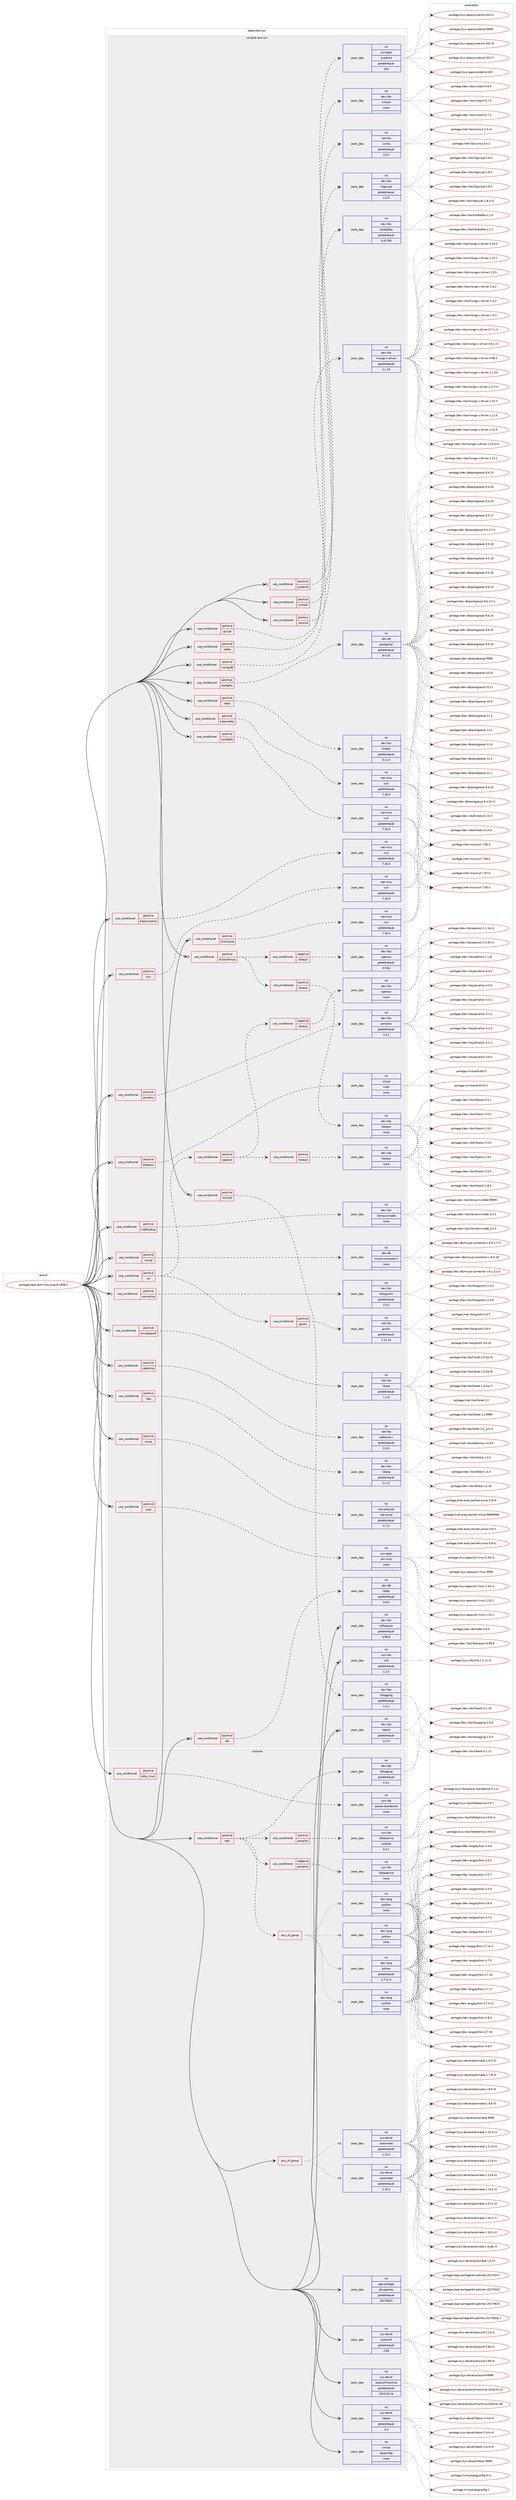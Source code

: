 digraph prolog {

# *************
# Graph options
# *************

newrank=true;
concentrate=true;
compound=true;
graph [rankdir=LR,fontname=Helvetica,fontsize=10,ranksep=1.5];#, ranksep=2.5, nodesep=0.2];
edge  [arrowhead=vee];
node  [fontname=Helvetica,fontsize=10];

# **********
# The ebuild
# **********

subgraph cluster_leftcol {
color=gray;
label=<<i>ebuild</i>>;
id [label="portage://app-admin/rsyslog-8.1908.0", color=red, width=4, href="../app-admin/rsyslog-8.1908.0.svg"];
}

# ****************
# The dependencies
# ****************

subgraph cluster_midcol {
color=gray;
label=<<i>dependencies</i>>;
subgraph cluster_compile {
fillcolor="#eeeeee";
style=filled;
label=<<i>compile</i>>;
subgraph any90 {
dependency5843 [label=<<TABLE BORDER="0" CELLBORDER="1" CELLSPACING="0" CELLPADDING="4"><TR><TD CELLPADDING="10">any_of_group</TD></TR></TABLE>>, shape=none, color=red];subgraph pack4377 {
dependency5844 [label=<<TABLE BORDER="0" CELLBORDER="1" CELLSPACING="0" CELLPADDING="4" WIDTH="220"><TR><TD ROWSPAN="6" CELLPADDING="30">pack_dep</TD></TR><TR><TD WIDTH="110">no</TD></TR><TR><TD>sys-devel</TD></TR><TR><TD>automake</TD></TR><TR><TD>greaterequal</TD></TR><TR><TD>1.16.1</TD></TR></TABLE>>, shape=none, color=blue];
}
dependency5843:e -> dependency5844:w [weight=20,style="dotted",arrowhead="oinv"];
subgraph pack4378 {
dependency5845 [label=<<TABLE BORDER="0" CELLBORDER="1" CELLSPACING="0" CELLPADDING="4" WIDTH="220"><TR><TD ROWSPAN="6" CELLPADDING="30">pack_dep</TD></TR><TR><TD WIDTH="110">no</TD></TR><TR><TD>sys-devel</TD></TR><TR><TD>automake</TD></TR><TR><TD>greaterequal</TD></TR><TR><TD>1.15.1</TD></TR></TABLE>>, shape=none, color=blue];
}
dependency5843:e -> dependency5845:w [weight=20,style="dotted",arrowhead="oinv"];
}
id:e -> dependency5843:w [weight=20,style="solid",arrowhead="vee"];
subgraph cond1375 {
dependency5846 [label=<<TABLE BORDER="0" CELLBORDER="1" CELLSPACING="0" CELLPADDING="4"><TR><TD ROWSPAN="3" CELLPADDING="10">use_conditional</TD></TR><TR><TD>positive</TD></TR><TR><TD>elibc_musl</TD></TR></TABLE>>, shape=none, color=red];
subgraph pack4379 {
dependency5847 [label=<<TABLE BORDER="0" CELLBORDER="1" CELLSPACING="0" CELLPADDING="4" WIDTH="220"><TR><TD ROWSPAN="6" CELLPADDING="30">pack_dep</TD></TR><TR><TD WIDTH="110">no</TD></TR><TR><TD>sys-libs</TD></TR><TR><TD>queue-standalone</TD></TR><TR><TD>none</TD></TR><TR><TD></TD></TR></TABLE>>, shape=none, color=blue];
}
dependency5846:e -> dependency5847:w [weight=20,style="dashed",arrowhead="vee"];
}
id:e -> dependency5846:w [weight=20,style="solid",arrowhead="vee"];
subgraph cond1376 {
dependency5848 [label=<<TABLE BORDER="0" CELLBORDER="1" CELLSPACING="0" CELLPADDING="4"><TR><TD ROWSPAN="3" CELLPADDING="10">use_conditional</TD></TR><TR><TD>positive</TD></TR><TR><TD>test</TD></TR></TABLE>>, shape=none, color=red];
subgraph pack4380 {
dependency5849 [label=<<TABLE BORDER="0" CELLBORDER="1" CELLSPACING="0" CELLPADDING="4" WIDTH="220"><TR><TD ROWSPAN="6" CELLPADDING="30">pack_dep</TD></TR><TR><TD WIDTH="110">no</TD></TR><TR><TD>dev-libs</TD></TR><TR><TD>liblogging</TD></TR><TR><TD>greaterequal</TD></TR><TR><TD>1.0.1</TD></TR></TABLE>>, shape=none, color=blue];
}
dependency5848:e -> dependency5849:w [weight=20,style="dashed",arrowhead="vee"];
subgraph cond1377 {
dependency5850 [label=<<TABLE BORDER="0" CELLBORDER="1" CELLSPACING="0" CELLPADDING="4"><TR><TD ROWSPAN="3" CELLPADDING="10">use_conditional</TD></TR><TR><TD>positive</TD></TR><TR><TD>jemalloc</TD></TR></TABLE>>, shape=none, color=red];
subgraph pack4381 {
dependency5851 [label=<<TABLE BORDER="0" CELLBORDER="1" CELLSPACING="0" CELLPADDING="4" WIDTH="220"><TR><TD ROWSPAN="6" CELLPADDING="30">pack_dep</TD></TR><TR><TD WIDTH="110">no</TD></TR><TR><TD>sys-libs</TD></TR><TR><TD>libfaketime</TD></TR><TR><TD>smaller</TD></TR><TR><TD>0.9.7</TD></TR></TABLE>>, shape=none, color=blue];
}
dependency5850:e -> dependency5851:w [weight=20,style="dashed",arrowhead="vee"];
}
dependency5848:e -> dependency5850:w [weight=20,style="dashed",arrowhead="vee"];
subgraph cond1378 {
dependency5852 [label=<<TABLE BORDER="0" CELLBORDER="1" CELLSPACING="0" CELLPADDING="4"><TR><TD ROWSPAN="3" CELLPADDING="10">use_conditional</TD></TR><TR><TD>negative</TD></TR><TR><TD>jemalloc</TD></TR></TABLE>>, shape=none, color=red];
subgraph pack4382 {
dependency5853 [label=<<TABLE BORDER="0" CELLBORDER="1" CELLSPACING="0" CELLPADDING="4" WIDTH="220"><TR><TD ROWSPAN="6" CELLPADDING="30">pack_dep</TD></TR><TR><TD WIDTH="110">no</TD></TR><TR><TD>sys-libs</TD></TR><TR><TD>libfaketime</TD></TR><TR><TD>none</TD></TR><TR><TD></TD></TR></TABLE>>, shape=none, color=blue];
}
dependency5852:e -> dependency5853:w [weight=20,style="dashed",arrowhead="vee"];
}
dependency5848:e -> dependency5852:w [weight=20,style="dashed",arrowhead="vee"];
subgraph any91 {
dependency5854 [label=<<TABLE BORDER="0" CELLBORDER="1" CELLSPACING="0" CELLPADDING="4"><TR><TD CELLPADDING="10">any_of_group</TD></TR></TABLE>>, shape=none, color=red];subgraph pack4383 {
dependency5855 [label=<<TABLE BORDER="0" CELLBORDER="1" CELLSPACING="0" CELLPADDING="4" WIDTH="220"><TR><TD ROWSPAN="6" CELLPADDING="30">pack_dep</TD></TR><TR><TD WIDTH="110">no</TD></TR><TR><TD>dev-lang</TD></TR><TR><TD>python</TD></TR><TR><TD>none</TD></TR><TR><TD></TD></TR></TABLE>>, shape=none, color=blue];
}
dependency5854:e -> dependency5855:w [weight=20,style="dotted",arrowhead="oinv"];
subgraph pack4384 {
dependency5856 [label=<<TABLE BORDER="0" CELLBORDER="1" CELLSPACING="0" CELLPADDING="4" WIDTH="220"><TR><TD ROWSPAN="6" CELLPADDING="30">pack_dep</TD></TR><TR><TD WIDTH="110">no</TD></TR><TR><TD>dev-lang</TD></TR><TR><TD>python</TD></TR><TR><TD>none</TD></TR><TR><TD></TD></TR></TABLE>>, shape=none, color=blue];
}
dependency5854:e -> dependency5856:w [weight=20,style="dotted",arrowhead="oinv"];
subgraph pack4385 {
dependency5857 [label=<<TABLE BORDER="0" CELLBORDER="1" CELLSPACING="0" CELLPADDING="4" WIDTH="220"><TR><TD ROWSPAN="6" CELLPADDING="30">pack_dep</TD></TR><TR><TD WIDTH="110">no</TD></TR><TR><TD>dev-lang</TD></TR><TR><TD>python</TD></TR><TR><TD>none</TD></TR><TR><TD></TD></TR></TABLE>>, shape=none, color=blue];
}
dependency5854:e -> dependency5857:w [weight=20,style="dotted",arrowhead="oinv"];
subgraph pack4386 {
dependency5858 [label=<<TABLE BORDER="0" CELLBORDER="1" CELLSPACING="0" CELLPADDING="4" WIDTH="220"><TR><TD ROWSPAN="6" CELLPADDING="30">pack_dep</TD></TR><TR><TD WIDTH="110">no</TD></TR><TR><TD>dev-lang</TD></TR><TR><TD>python</TD></TR><TR><TD>greaterequal</TD></TR><TR><TD>2.7.5-r2</TD></TR></TABLE>>, shape=none, color=blue];
}
dependency5854:e -> dependency5858:w [weight=20,style="dotted",arrowhead="oinv"];
}
dependency5848:e -> dependency5854:w [weight=20,style="dashed",arrowhead="vee"];
}
id:e -> dependency5848:w [weight=20,style="solid",arrowhead="vee"];
subgraph pack4387 {
dependency5859 [label=<<TABLE BORDER="0" CELLBORDER="1" CELLSPACING="0" CELLPADDING="4" WIDTH="220"><TR><TD ROWSPAN="6" CELLPADDING="30">pack_dep</TD></TR><TR><TD WIDTH="110">no</TD></TR><TR><TD>app-portage</TD></TR><TR><TD>elt-patches</TD></TR><TR><TD>greaterequal</TD></TR><TR><TD>20170815</TD></TR></TABLE>>, shape=none, color=blue];
}
id:e -> dependency5859:w [weight=20,style="solid",arrowhead="vee"];
subgraph pack4388 {
dependency5860 [label=<<TABLE BORDER="0" CELLBORDER="1" CELLSPACING="0" CELLPADDING="4" WIDTH="220"><TR><TD ROWSPAN="6" CELLPADDING="30">pack_dep</TD></TR><TR><TD WIDTH="110">no</TD></TR><TR><TD>sys-devel</TD></TR><TR><TD>autoconf</TD></TR><TR><TD>greaterequal</TD></TR><TR><TD>2.69</TD></TR></TABLE>>, shape=none, color=blue];
}
id:e -> dependency5860:w [weight=20,style="solid",arrowhead="vee"];
subgraph pack4389 {
dependency5861 [label=<<TABLE BORDER="0" CELLBORDER="1" CELLSPACING="0" CELLPADDING="4" WIDTH="220"><TR><TD ROWSPAN="6" CELLPADDING="30">pack_dep</TD></TR><TR><TD WIDTH="110">no</TD></TR><TR><TD>sys-devel</TD></TR><TR><TD>autoconf-archive</TD></TR><TR><TD>greaterequal</TD></TR><TR><TD>2015.02.24</TD></TR></TABLE>>, shape=none, color=blue];
}
id:e -> dependency5861:w [weight=20,style="solid",arrowhead="vee"];
subgraph pack4390 {
dependency5862 [label=<<TABLE BORDER="0" CELLBORDER="1" CELLSPACING="0" CELLPADDING="4" WIDTH="220"><TR><TD ROWSPAN="6" CELLPADDING="30">pack_dep</TD></TR><TR><TD WIDTH="110">no</TD></TR><TR><TD>sys-devel</TD></TR><TR><TD>libtool</TD></TR><TR><TD>greaterequal</TD></TR><TR><TD>2.4</TD></TR></TABLE>>, shape=none, color=blue];
}
id:e -> dependency5862:w [weight=20,style="solid",arrowhead="vee"];
subgraph pack4391 {
dependency5863 [label=<<TABLE BORDER="0" CELLBORDER="1" CELLSPACING="0" CELLPADDING="4" WIDTH="220"><TR><TD ROWSPAN="6" CELLPADDING="30">pack_dep</TD></TR><TR><TD WIDTH="110">no</TD></TR><TR><TD>virtual</TD></TR><TR><TD>pkgconfig</TD></TR><TR><TD>none</TD></TR><TR><TD></TD></TR></TABLE>>, shape=none, color=blue];
}
id:e -> dependency5863:w [weight=20,style="solid",arrowhead="vee"];
}
subgraph cluster_compileandrun {
fillcolor="#eeeeee";
style=filled;
label=<<i>compile and run</i>>;
subgraph cond1379 {
dependency5864 [label=<<TABLE BORDER="0" CELLBORDER="1" CELLSPACING="0" CELLPADDING="4"><TR><TD ROWSPAN="3" CELLPADDING="10">use_conditional</TD></TR><TR><TD>positive</TD></TR><TR><TD>clickhouse</TD></TR></TABLE>>, shape=none, color=red];
subgraph pack4392 {
dependency5865 [label=<<TABLE BORDER="0" CELLBORDER="1" CELLSPACING="0" CELLPADDING="4" WIDTH="220"><TR><TD ROWSPAN="6" CELLPADDING="30">pack_dep</TD></TR><TR><TD WIDTH="110">no</TD></TR><TR><TD>net-misc</TD></TR><TR><TD>curl</TD></TR><TR><TD>greaterequal</TD></TR><TR><TD>7.35.0</TD></TR></TABLE>>, shape=none, color=blue];
}
dependency5864:e -> dependency5865:w [weight=20,style="dashed",arrowhead="vee"];
}
id:e -> dependency5864:w [weight=20,style="solid",arrowhead="odotvee"];
subgraph cond1380 {
dependency5866 [label=<<TABLE BORDER="0" CELLBORDER="1" CELLSPACING="0" CELLPADDING="4"><TR><TD ROWSPAN="3" CELLPADDING="10">use_conditional</TD></TR><TR><TD>positive</TD></TR><TR><TD>curl</TD></TR></TABLE>>, shape=none, color=red];
subgraph pack4393 {
dependency5867 [label=<<TABLE BORDER="0" CELLBORDER="1" CELLSPACING="0" CELLPADDING="4" WIDTH="220"><TR><TD ROWSPAN="6" CELLPADDING="30">pack_dep</TD></TR><TR><TD WIDTH="110">no</TD></TR><TR><TD>net-misc</TD></TR><TR><TD>curl</TD></TR><TR><TD>greaterequal</TD></TR><TR><TD>7.35.0</TD></TR></TABLE>>, shape=none, color=blue];
}
dependency5866:e -> dependency5867:w [weight=20,style="dashed",arrowhead="vee"];
}
id:e -> dependency5866:w [weight=20,style="solid",arrowhead="odotvee"];
subgraph cond1381 {
dependency5868 [label=<<TABLE BORDER="0" CELLBORDER="1" CELLSPACING="0" CELLPADDING="4"><TR><TD ROWSPAN="3" CELLPADDING="10">use_conditional</TD></TR><TR><TD>positive</TD></TR><TR><TD>dbi</TD></TR></TABLE>>, shape=none, color=red];
subgraph pack4394 {
dependency5869 [label=<<TABLE BORDER="0" CELLBORDER="1" CELLSPACING="0" CELLPADDING="4" WIDTH="220"><TR><TD ROWSPAN="6" CELLPADDING="30">pack_dep</TD></TR><TR><TD WIDTH="110">no</TD></TR><TR><TD>dev-db</TD></TR><TR><TD>libdbi</TD></TR><TR><TD>greaterequal</TD></TR><TR><TD>0.8.3</TD></TR></TABLE>>, shape=none, color=blue];
}
dependency5868:e -> dependency5869:w [weight=20,style="dashed",arrowhead="vee"];
}
id:e -> dependency5868:w [weight=20,style="solid",arrowhead="odotvee"];
subgraph cond1382 {
dependency5870 [label=<<TABLE BORDER="0" CELLBORDER="1" CELLSPACING="0" CELLPADDING="4"><TR><TD ROWSPAN="3" CELLPADDING="10">use_conditional</TD></TR><TR><TD>positive</TD></TR><TR><TD>elasticsearch</TD></TR></TABLE>>, shape=none, color=red];
subgraph pack4395 {
dependency5871 [label=<<TABLE BORDER="0" CELLBORDER="1" CELLSPACING="0" CELLPADDING="4" WIDTH="220"><TR><TD ROWSPAN="6" CELLPADDING="30">pack_dep</TD></TR><TR><TD WIDTH="110">no</TD></TR><TR><TD>net-misc</TD></TR><TR><TD>curl</TD></TR><TR><TD>greaterequal</TD></TR><TR><TD>7.35.0</TD></TR></TABLE>>, shape=none, color=blue];
}
dependency5870:e -> dependency5871:w [weight=20,style="dashed",arrowhead="vee"];
}
id:e -> dependency5870:w [weight=20,style="solid",arrowhead="odotvee"];
subgraph cond1383 {
dependency5872 [label=<<TABLE BORDER="0" CELLBORDER="1" CELLSPACING="0" CELLPADDING="4"><TR><TD ROWSPAN="3" CELLPADDING="10">use_conditional</TD></TR><TR><TD>positive</TD></TR><TR><TD>gcrypt</TD></TR></TABLE>>, shape=none, color=red];
subgraph pack4396 {
dependency5873 [label=<<TABLE BORDER="0" CELLBORDER="1" CELLSPACING="0" CELLPADDING="4" WIDTH="220"><TR><TD ROWSPAN="6" CELLPADDING="30">pack_dep</TD></TR><TR><TD WIDTH="110">no</TD></TR><TR><TD>dev-libs</TD></TR><TR><TD>libgcrypt</TD></TR><TR><TD>greaterequal</TD></TR><TR><TD>1.5.3</TD></TR></TABLE>>, shape=none, color=blue];
}
dependency5872:e -> dependency5873:w [weight=20,style="dashed",arrowhead="vee"];
}
id:e -> dependency5872:w [weight=20,style="solid",arrowhead="odotvee"];
subgraph cond1384 {
dependency5874 [label=<<TABLE BORDER="0" CELLBORDER="1" CELLSPACING="0" CELLPADDING="4"><TR><TD ROWSPAN="3" CELLPADDING="10">use_conditional</TD></TR><TR><TD>positive</TD></TR><TR><TD>jemalloc</TD></TR></TABLE>>, shape=none, color=red];
subgraph pack4397 {
dependency5875 [label=<<TABLE BORDER="0" CELLBORDER="1" CELLSPACING="0" CELLPADDING="4" WIDTH="220"><TR><TD ROWSPAN="6" CELLPADDING="30">pack_dep</TD></TR><TR><TD WIDTH="110">no</TD></TR><TR><TD>dev-libs</TD></TR><TR><TD>jemalloc</TD></TR><TR><TD>greaterequal</TD></TR><TR><TD>3.3.1</TD></TR></TABLE>>, shape=none, color=blue];
}
dependency5874:e -> dependency5875:w [weight=20,style="dashed",arrowhead="vee"];
}
id:e -> dependency5874:w [weight=20,style="solid",arrowhead="odotvee"];
subgraph cond1385 {
dependency5876 [label=<<TABLE BORDER="0" CELLBORDER="1" CELLSPACING="0" CELLPADDING="4"><TR><TD ROWSPAN="3" CELLPADDING="10">use_conditional</TD></TR><TR><TD>positive</TD></TR><TR><TD>kafka</TD></TR></TABLE>>, shape=none, color=red];
subgraph pack4398 {
dependency5877 [label=<<TABLE BORDER="0" CELLBORDER="1" CELLSPACING="0" CELLPADDING="4" WIDTH="220"><TR><TD ROWSPAN="6" CELLPADDING="30">pack_dep</TD></TR><TR><TD WIDTH="110">no</TD></TR><TR><TD>dev-libs</TD></TR><TR><TD>librdkafka</TD></TR><TR><TD>greaterequal</TD></TR><TR><TD>0.9.0.99</TD></TR></TABLE>>, shape=none, color=blue];
}
dependency5876:e -> dependency5877:w [weight=20,style="dashed",arrowhead="vee"];
}
id:e -> dependency5876:w [weight=20,style="solid",arrowhead="odotvee"];
subgraph cond1386 {
dependency5878 [label=<<TABLE BORDER="0" CELLBORDER="1" CELLSPACING="0" CELLPADDING="4"><TR><TD ROWSPAN="3" CELLPADDING="10">use_conditional</TD></TR><TR><TD>positive</TD></TR><TR><TD>kerberos</TD></TR></TABLE>>, shape=none, color=red];
subgraph pack4399 {
dependency5879 [label=<<TABLE BORDER="0" CELLBORDER="1" CELLSPACING="0" CELLPADDING="4" WIDTH="220"><TR><TD ROWSPAN="6" CELLPADDING="30">pack_dep</TD></TR><TR><TD WIDTH="110">no</TD></TR><TR><TD>virtual</TD></TR><TR><TD>krb5</TD></TR><TR><TD>none</TD></TR><TR><TD></TD></TR></TABLE>>, shape=none, color=blue];
}
dependency5878:e -> dependency5879:w [weight=20,style="dashed",arrowhead="vee"];
}
id:e -> dependency5878:w [weight=20,style="solid",arrowhead="odotvee"];
subgraph cond1387 {
dependency5880 [label=<<TABLE BORDER="0" CELLBORDER="1" CELLSPACING="0" CELLPADDING="4"><TR><TD ROWSPAN="3" CELLPADDING="10">use_conditional</TD></TR><TR><TD>positive</TD></TR><TR><TD>kubernetes</TD></TR></TABLE>>, shape=none, color=red];
subgraph pack4400 {
dependency5881 [label=<<TABLE BORDER="0" CELLBORDER="1" CELLSPACING="0" CELLPADDING="4" WIDTH="220"><TR><TD ROWSPAN="6" CELLPADDING="30">pack_dep</TD></TR><TR><TD WIDTH="110">no</TD></TR><TR><TD>net-misc</TD></TR><TR><TD>curl</TD></TR><TR><TD>greaterequal</TD></TR><TR><TD>7.35.0</TD></TR></TABLE>>, shape=none, color=blue];
}
dependency5880:e -> dependency5881:w [weight=20,style="dashed",arrowhead="vee"];
}
id:e -> dependency5880:w [weight=20,style="solid",arrowhead="odotvee"];
subgraph cond1388 {
dependency5882 [label=<<TABLE BORDER="0" CELLBORDER="1" CELLSPACING="0" CELLPADDING="4"><TR><TD ROWSPAN="3" CELLPADDING="10">use_conditional</TD></TR><TR><TD>positive</TD></TR><TR><TD>mdblookup</TD></TR></TABLE>>, shape=none, color=red];
subgraph pack4401 {
dependency5883 [label=<<TABLE BORDER="0" CELLBORDER="1" CELLSPACING="0" CELLPADDING="4" WIDTH="220"><TR><TD ROWSPAN="6" CELLPADDING="30">pack_dep</TD></TR><TR><TD WIDTH="110">no</TD></TR><TR><TD>dev-libs</TD></TR><TR><TD>libmaxminddb</TD></TR><TR><TD>none</TD></TR><TR><TD></TD></TR></TABLE>>, shape=none, color=blue];
}
dependency5882:e -> dependency5883:w [weight=20,style="dashed",arrowhead="vee"];
}
id:e -> dependency5882:w [weight=20,style="solid",arrowhead="odotvee"];
subgraph cond1389 {
dependency5884 [label=<<TABLE BORDER="0" CELLBORDER="1" CELLSPACING="0" CELLPADDING="4"><TR><TD ROWSPAN="3" CELLPADDING="10">use_conditional</TD></TR><TR><TD>positive</TD></TR><TR><TD>mongodb</TD></TR></TABLE>>, shape=none, color=red];
subgraph pack4402 {
dependency5885 [label=<<TABLE BORDER="0" CELLBORDER="1" CELLSPACING="0" CELLPADDING="4" WIDTH="220"><TR><TD ROWSPAN="6" CELLPADDING="30">pack_dep</TD></TR><TR><TD WIDTH="110">no</TD></TR><TR><TD>dev-libs</TD></TR><TR><TD>mongo-c-driver</TD></TR><TR><TD>greaterequal</TD></TR><TR><TD>1.1.10</TD></TR></TABLE>>, shape=none, color=blue];
}
dependency5884:e -> dependency5885:w [weight=20,style="dashed",arrowhead="vee"];
}
id:e -> dependency5884:w [weight=20,style="solid",arrowhead="odotvee"];
subgraph cond1390 {
dependency5886 [label=<<TABLE BORDER="0" CELLBORDER="1" CELLSPACING="0" CELLPADDING="4"><TR><TD ROWSPAN="3" CELLPADDING="10">use_conditional</TD></TR><TR><TD>positive</TD></TR><TR><TD>mysql</TD></TR></TABLE>>, shape=none, color=red];
subgraph pack4403 {
dependency5887 [label=<<TABLE BORDER="0" CELLBORDER="1" CELLSPACING="0" CELLPADDING="4" WIDTH="220"><TR><TD ROWSPAN="6" CELLPADDING="30">pack_dep</TD></TR><TR><TD WIDTH="110">no</TD></TR><TR><TD>dev-db</TD></TR><TR><TD>mysql-connector-c</TD></TR><TR><TD>none</TD></TR><TR><TD></TD></TR></TABLE>>, shape=none, color=blue];
}
dependency5886:e -> dependency5887:w [weight=20,style="dashed",arrowhead="vee"];
}
id:e -> dependency5886:w [weight=20,style="solid",arrowhead="odotvee"];
subgraph cond1391 {
dependency5888 [label=<<TABLE BORDER="0" CELLBORDER="1" CELLSPACING="0" CELLPADDING="4"><TR><TD ROWSPAN="3" CELLPADDING="10">use_conditional</TD></TR><TR><TD>positive</TD></TR><TR><TD>normalize</TD></TR></TABLE>>, shape=none, color=red];
subgraph pack4404 {
dependency5889 [label=<<TABLE BORDER="0" CELLBORDER="1" CELLSPACING="0" CELLPADDING="4" WIDTH="220"><TR><TD ROWSPAN="6" CELLPADDING="30">pack_dep</TD></TR><TR><TD WIDTH="110">no</TD></TR><TR><TD>dev-libs</TD></TR><TR><TD>liblognorm</TD></TR><TR><TD>greaterequal</TD></TR><TR><TD>2.0.3</TD></TR></TABLE>>, shape=none, color=blue];
}
dependency5888:e -> dependency5889:w [weight=20,style="dashed",arrowhead="vee"];
}
id:e -> dependency5888:w [weight=20,style="solid",arrowhead="odotvee"];
subgraph cond1392 {
dependency5890 [label=<<TABLE BORDER="0" CELLBORDER="1" CELLSPACING="0" CELLPADDING="4"><TR><TD ROWSPAN="3" CELLPADDING="10">use_conditional</TD></TR><TR><TD>positive</TD></TR><TR><TD>omhttpfs</TD></TR></TABLE>>, shape=none, color=red];
subgraph pack4405 {
dependency5891 [label=<<TABLE BORDER="0" CELLBORDER="1" CELLSPACING="0" CELLPADDING="4" WIDTH="220"><TR><TD ROWSPAN="6" CELLPADDING="30">pack_dep</TD></TR><TR><TD WIDTH="110">no</TD></TR><TR><TD>net-misc</TD></TR><TR><TD>curl</TD></TR><TR><TD>greaterequal</TD></TR><TR><TD>7.35.0</TD></TR></TABLE>>, shape=none, color=blue];
}
dependency5890:e -> dependency5891:w [weight=20,style="dashed",arrowhead="vee"];
}
id:e -> dependency5890:w [weight=20,style="solid",arrowhead="odotvee"];
subgraph cond1393 {
dependency5892 [label=<<TABLE BORDER="0" CELLBORDER="1" CELLSPACING="0" CELLPADDING="4"><TR><TD ROWSPAN="3" CELLPADDING="10">use_conditional</TD></TR><TR><TD>positive</TD></TR><TR><TD>omudpspoof</TD></TR></TABLE>>, shape=none, color=red];
subgraph pack4406 {
dependency5893 [label=<<TABLE BORDER="0" CELLBORDER="1" CELLSPACING="0" CELLPADDING="4" WIDTH="220"><TR><TD ROWSPAN="6" CELLPADDING="30">pack_dep</TD></TR><TR><TD WIDTH="110">no</TD></TR><TR><TD>net-libs</TD></TR><TR><TD>libnet</TD></TR><TR><TD>greaterequal</TD></TR><TR><TD>1.1.6</TD></TR></TABLE>>, shape=none, color=blue];
}
dependency5892:e -> dependency5893:w [weight=20,style="dashed",arrowhead="vee"];
}
id:e -> dependency5892:w [weight=20,style="solid",arrowhead="odotvee"];
subgraph cond1394 {
dependency5894 [label=<<TABLE BORDER="0" CELLBORDER="1" CELLSPACING="0" CELLPADDING="4"><TR><TD ROWSPAN="3" CELLPADDING="10">use_conditional</TD></TR><TR><TD>positive</TD></TR><TR><TD>postgres</TD></TR></TABLE>>, shape=none, color=red];
subgraph pack4407 {
dependency5895 [label=<<TABLE BORDER="0" CELLBORDER="1" CELLSPACING="0" CELLPADDING="4" WIDTH="220"><TR><TD ROWSPAN="6" CELLPADDING="30">pack_dep</TD></TR><TR><TD WIDTH="110">no</TD></TR><TR><TD>dev-db</TD></TR><TR><TD>postgresql</TD></TR><TR><TD>greaterequal</TD></TR><TR><TD>8.4.20</TD></TR></TABLE>>, shape=none, color=blue];
}
dependency5894:e -> dependency5895:w [weight=20,style="dashed",arrowhead="vee"];
}
id:e -> dependency5894:w [weight=20,style="solid",arrowhead="odotvee"];
subgraph cond1395 {
dependency5896 [label=<<TABLE BORDER="0" CELLBORDER="1" CELLSPACING="0" CELLPADDING="4"><TR><TD ROWSPAN="3" CELLPADDING="10">use_conditional</TD></TR><TR><TD>positive</TD></TR><TR><TD>rabbitmq</TD></TR></TABLE>>, shape=none, color=red];
subgraph pack4408 {
dependency5897 [label=<<TABLE BORDER="0" CELLBORDER="1" CELLSPACING="0" CELLPADDING="4" WIDTH="220"><TR><TD ROWSPAN="6" CELLPADDING="30">pack_dep</TD></TR><TR><TD WIDTH="110">no</TD></TR><TR><TD>net-libs</TD></TR><TR><TD>rabbitmq-c</TD></TR><TR><TD>greaterequal</TD></TR><TR><TD>0.3.0</TD></TR></TABLE>>, shape=none, color=blue];
}
dependency5896:e -> dependency5897:w [weight=20,style="dashed",arrowhead="vee"];
}
id:e -> dependency5896:w [weight=20,style="solid",arrowhead="odotvee"];
subgraph cond1396 {
dependency5898 [label=<<TABLE BORDER="0" CELLBORDER="1" CELLSPACING="0" CELLPADDING="4"><TR><TD ROWSPAN="3" CELLPADDING="10">use_conditional</TD></TR><TR><TD>positive</TD></TR><TR><TD>redis</TD></TR></TABLE>>, shape=none, color=red];
subgraph pack4409 {
dependency5899 [label=<<TABLE BORDER="0" CELLBORDER="1" CELLSPACING="0" CELLPADDING="4" WIDTH="220"><TR><TD ROWSPAN="6" CELLPADDING="30">pack_dep</TD></TR><TR><TD WIDTH="110">no</TD></TR><TR><TD>dev-libs</TD></TR><TR><TD>hiredis</TD></TR><TR><TD>greaterequal</TD></TR><TR><TD>0.11.0</TD></TR></TABLE>>, shape=none, color=blue];
}
dependency5898:e -> dependency5899:w [weight=20,style="dashed",arrowhead="vee"];
}
id:e -> dependency5898:w [weight=20,style="solid",arrowhead="odotvee"];
subgraph cond1397 {
dependency5900 [label=<<TABLE BORDER="0" CELLBORDER="1" CELLSPACING="0" CELLPADDING="4"><TR><TD ROWSPAN="3" CELLPADDING="10">use_conditional</TD></TR><TR><TD>positive</TD></TR><TR><TD>relp</TD></TR></TABLE>>, shape=none, color=red];
subgraph pack4410 {
dependency5901 [label=<<TABLE BORDER="0" CELLBORDER="1" CELLSPACING="0" CELLPADDING="4" WIDTH="220"><TR><TD ROWSPAN="6" CELLPADDING="30">pack_dep</TD></TR><TR><TD WIDTH="110">no</TD></TR><TR><TD>dev-libs</TD></TR><TR><TD>librelp</TD></TR><TR><TD>greaterequal</TD></TR><TR><TD>1.2.17</TD></TR></TABLE>>, shape=none, color=blue];
}
dependency5900:e -> dependency5901:w [weight=20,style="dashed",arrowhead="vee"];
}
id:e -> dependency5900:w [weight=20,style="solid",arrowhead="odotvee"];
subgraph cond1398 {
dependency5902 [label=<<TABLE BORDER="0" CELLBORDER="1" CELLSPACING="0" CELLPADDING="4"><TR><TD ROWSPAN="3" CELLPADDING="10">use_conditional</TD></TR><TR><TD>positive</TD></TR><TR><TD>rfc3195</TD></TR></TABLE>>, shape=none, color=red];
subgraph pack4411 {
dependency5903 [label=<<TABLE BORDER="0" CELLBORDER="1" CELLSPACING="0" CELLPADDING="4" WIDTH="220"><TR><TD ROWSPAN="6" CELLPADDING="30">pack_dep</TD></TR><TR><TD WIDTH="110">no</TD></TR><TR><TD>dev-libs</TD></TR><TR><TD>liblogging</TD></TR><TR><TD>greaterequal</TD></TR><TR><TD>1.0.1</TD></TR></TABLE>>, shape=none, color=blue];
}
dependency5902:e -> dependency5903:w [weight=20,style="dashed",arrowhead="vee"];
}
id:e -> dependency5902:w [weight=20,style="solid",arrowhead="odotvee"];
subgraph cond1399 {
dependency5904 [label=<<TABLE BORDER="0" CELLBORDER="1" CELLSPACING="0" CELLPADDING="4"><TR><TD ROWSPAN="3" CELLPADDING="10">use_conditional</TD></TR><TR><TD>positive</TD></TR><TR><TD>rfc5424hmac</TD></TR></TABLE>>, shape=none, color=red];
subgraph cond1400 {
dependency5905 [label=<<TABLE BORDER="0" CELLBORDER="1" CELLSPACING="0" CELLPADDING="4"><TR><TD ROWSPAN="3" CELLPADDING="10">use_conditional</TD></TR><TR><TD>negative</TD></TR><TR><TD>libressl</TD></TR></TABLE>>, shape=none, color=red];
subgraph pack4412 {
dependency5906 [label=<<TABLE BORDER="0" CELLBORDER="1" CELLSPACING="0" CELLPADDING="4" WIDTH="220"><TR><TD ROWSPAN="6" CELLPADDING="30">pack_dep</TD></TR><TR><TD WIDTH="110">no</TD></TR><TR><TD>dev-libs</TD></TR><TR><TD>openssl</TD></TR><TR><TD>greaterequal</TD></TR><TR><TD>0.9.8y</TD></TR></TABLE>>, shape=none, color=blue];
}
dependency5905:e -> dependency5906:w [weight=20,style="dashed",arrowhead="vee"];
}
dependency5904:e -> dependency5905:w [weight=20,style="dashed",arrowhead="vee"];
subgraph cond1401 {
dependency5907 [label=<<TABLE BORDER="0" CELLBORDER="1" CELLSPACING="0" CELLPADDING="4"><TR><TD ROWSPAN="3" CELLPADDING="10">use_conditional</TD></TR><TR><TD>positive</TD></TR><TR><TD>libressl</TD></TR></TABLE>>, shape=none, color=red];
subgraph pack4413 {
dependency5908 [label=<<TABLE BORDER="0" CELLBORDER="1" CELLSPACING="0" CELLPADDING="4" WIDTH="220"><TR><TD ROWSPAN="6" CELLPADDING="30">pack_dep</TD></TR><TR><TD WIDTH="110">no</TD></TR><TR><TD>dev-libs</TD></TR><TR><TD>libressl</TD></TR><TR><TD>none</TD></TR><TR><TD></TD></TR></TABLE>>, shape=none, color=blue];
}
dependency5907:e -> dependency5908:w [weight=20,style="dashed",arrowhead="vee"];
}
dependency5904:e -> dependency5907:w [weight=20,style="dashed",arrowhead="vee"];
}
id:e -> dependency5904:w [weight=20,style="solid",arrowhead="odotvee"];
subgraph cond1402 {
dependency5909 [label=<<TABLE BORDER="0" CELLBORDER="1" CELLSPACING="0" CELLPADDING="4"><TR><TD ROWSPAN="3" CELLPADDING="10">use_conditional</TD></TR><TR><TD>positive</TD></TR><TR><TD>snmp</TD></TR></TABLE>>, shape=none, color=red];
subgraph pack4414 {
dependency5910 [label=<<TABLE BORDER="0" CELLBORDER="1" CELLSPACING="0" CELLPADDING="4" WIDTH="220"><TR><TD ROWSPAN="6" CELLPADDING="30">pack_dep</TD></TR><TR><TD WIDTH="110">no</TD></TR><TR><TD>net-analyzer</TD></TR><TR><TD>net-snmp</TD></TR><TR><TD>greaterequal</TD></TR><TR><TD>5.7.2</TD></TR></TABLE>>, shape=none, color=blue];
}
dependency5909:e -> dependency5910:w [weight=20,style="dashed",arrowhead="vee"];
}
id:e -> dependency5909:w [weight=20,style="solid",arrowhead="odotvee"];
subgraph cond1403 {
dependency5911 [label=<<TABLE BORDER="0" CELLBORDER="1" CELLSPACING="0" CELLPADDING="4"><TR><TD ROWSPAN="3" CELLPADDING="10">use_conditional</TD></TR><TR><TD>positive</TD></TR><TR><TD>ssl</TD></TR></TABLE>>, shape=none, color=red];
subgraph cond1404 {
dependency5912 [label=<<TABLE BORDER="0" CELLBORDER="1" CELLSPACING="0" CELLPADDING="4"><TR><TD ROWSPAN="3" CELLPADDING="10">use_conditional</TD></TR><TR><TD>positive</TD></TR><TR><TD>gnutls</TD></TR></TABLE>>, shape=none, color=red];
subgraph pack4415 {
dependency5913 [label=<<TABLE BORDER="0" CELLBORDER="1" CELLSPACING="0" CELLPADDING="4" WIDTH="220"><TR><TD ROWSPAN="6" CELLPADDING="30">pack_dep</TD></TR><TR><TD WIDTH="110">no</TD></TR><TR><TD>net-libs</TD></TR><TR><TD>gnutls</TD></TR><TR><TD>greaterequal</TD></TR><TR><TD>2.12.23</TD></TR></TABLE>>, shape=none, color=blue];
}
dependency5912:e -> dependency5913:w [weight=20,style="dashed",arrowhead="vee"];
}
dependency5911:e -> dependency5912:w [weight=20,style="dashed",arrowhead="vee"];
subgraph cond1405 {
dependency5914 [label=<<TABLE BORDER="0" CELLBORDER="1" CELLSPACING="0" CELLPADDING="4"><TR><TD ROWSPAN="3" CELLPADDING="10">use_conditional</TD></TR><TR><TD>positive</TD></TR><TR><TD>openssl</TD></TR></TABLE>>, shape=none, color=red];
subgraph cond1406 {
dependency5915 [label=<<TABLE BORDER="0" CELLBORDER="1" CELLSPACING="0" CELLPADDING="4"><TR><TD ROWSPAN="3" CELLPADDING="10">use_conditional</TD></TR><TR><TD>negative</TD></TR><TR><TD>libressl</TD></TR></TABLE>>, shape=none, color=red];
subgraph pack4416 {
dependency5916 [label=<<TABLE BORDER="0" CELLBORDER="1" CELLSPACING="0" CELLPADDING="4" WIDTH="220"><TR><TD ROWSPAN="6" CELLPADDING="30">pack_dep</TD></TR><TR><TD WIDTH="110">no</TD></TR><TR><TD>dev-libs</TD></TR><TR><TD>openssl</TD></TR><TR><TD>none</TD></TR><TR><TD></TD></TR></TABLE>>, shape=none, color=blue];
}
dependency5915:e -> dependency5916:w [weight=20,style="dashed",arrowhead="vee"];
}
dependency5914:e -> dependency5915:w [weight=20,style="dashed",arrowhead="vee"];
subgraph cond1407 {
dependency5917 [label=<<TABLE BORDER="0" CELLBORDER="1" CELLSPACING="0" CELLPADDING="4"><TR><TD ROWSPAN="3" CELLPADDING="10">use_conditional</TD></TR><TR><TD>positive</TD></TR><TR><TD>libressl</TD></TR></TABLE>>, shape=none, color=red];
subgraph pack4417 {
dependency5918 [label=<<TABLE BORDER="0" CELLBORDER="1" CELLSPACING="0" CELLPADDING="4" WIDTH="220"><TR><TD ROWSPAN="6" CELLPADDING="30">pack_dep</TD></TR><TR><TD WIDTH="110">no</TD></TR><TR><TD>dev-libs</TD></TR><TR><TD>libressl</TD></TR><TR><TD>none</TD></TR><TR><TD></TD></TR></TABLE>>, shape=none, color=blue];
}
dependency5917:e -> dependency5918:w [weight=20,style="dashed",arrowhead="vee"];
}
dependency5914:e -> dependency5917:w [weight=20,style="dashed",arrowhead="vee"];
}
dependency5911:e -> dependency5914:w [weight=20,style="dashed",arrowhead="vee"];
}
id:e -> dependency5911:w [weight=20,style="solid",arrowhead="odotvee"];
subgraph cond1408 {
dependency5919 [label=<<TABLE BORDER="0" CELLBORDER="1" CELLSPACING="0" CELLPADDING="4"><TR><TD ROWSPAN="3" CELLPADDING="10">use_conditional</TD></TR><TR><TD>positive</TD></TR><TR><TD>systemd</TD></TR></TABLE>>, shape=none, color=red];
subgraph pack4418 {
dependency5920 [label=<<TABLE BORDER="0" CELLBORDER="1" CELLSPACING="0" CELLPADDING="4" WIDTH="220"><TR><TD ROWSPAN="6" CELLPADDING="30">pack_dep</TD></TR><TR><TD WIDTH="110">no</TD></TR><TR><TD>sys-apps</TD></TR><TR><TD>systemd</TD></TR><TR><TD>greaterequal</TD></TR><TR><TD>234</TD></TR></TABLE>>, shape=none, color=blue];
}
dependency5919:e -> dependency5920:w [weight=20,style="dashed",arrowhead="vee"];
}
id:e -> dependency5919:w [weight=20,style="solid",arrowhead="odotvee"];
subgraph cond1409 {
dependency5921 [label=<<TABLE BORDER="0" CELLBORDER="1" CELLSPACING="0" CELLPADDING="4"><TR><TD ROWSPAN="3" CELLPADDING="10">use_conditional</TD></TR><TR><TD>positive</TD></TR><TR><TD>uuid</TD></TR></TABLE>>, shape=none, color=red];
subgraph pack4419 {
dependency5922 [label=<<TABLE BORDER="0" CELLBORDER="1" CELLSPACING="0" CELLPADDING="4" WIDTH="220"><TR><TD ROWSPAN="6" CELLPADDING="30">pack_dep</TD></TR><TR><TD WIDTH="110">no</TD></TR><TR><TD>sys-apps</TD></TR><TR><TD>util-linux</TD></TR><TR><TD>none</TD></TR><TR><TD></TD></TR></TABLE>>, shape=none, color=blue];
}
dependency5921:e -> dependency5922:w [weight=20,style="dashed",arrowhead="vee"];
}
id:e -> dependency5921:w [weight=20,style="solid",arrowhead="odotvee"];
subgraph cond1410 {
dependency5923 [label=<<TABLE BORDER="0" CELLBORDER="1" CELLSPACING="0" CELLPADDING="4"><TR><TD ROWSPAN="3" CELLPADDING="10">use_conditional</TD></TR><TR><TD>positive</TD></TR><TR><TD>xxhash</TD></TR></TABLE>>, shape=none, color=red];
subgraph pack4420 {
dependency5924 [label=<<TABLE BORDER="0" CELLBORDER="1" CELLSPACING="0" CELLPADDING="4" WIDTH="220"><TR><TD ROWSPAN="6" CELLPADDING="30">pack_dep</TD></TR><TR><TD WIDTH="110">no</TD></TR><TR><TD>dev-libs</TD></TR><TR><TD>xxhash</TD></TR><TR><TD>none</TD></TR><TR><TD></TD></TR></TABLE>>, shape=none, color=blue];
}
dependency5923:e -> dependency5924:w [weight=20,style="dashed",arrowhead="vee"];
}
id:e -> dependency5923:w [weight=20,style="solid",arrowhead="odotvee"];
subgraph cond1411 {
dependency5925 [label=<<TABLE BORDER="0" CELLBORDER="1" CELLSPACING="0" CELLPADDING="4"><TR><TD ROWSPAN="3" CELLPADDING="10">use_conditional</TD></TR><TR><TD>positive</TD></TR><TR><TD>zeromq</TD></TR></TABLE>>, shape=none, color=red];
subgraph pack4421 {
dependency5926 [label=<<TABLE BORDER="0" CELLBORDER="1" CELLSPACING="0" CELLPADDING="4" WIDTH="220"><TR><TD ROWSPAN="6" CELLPADDING="30">pack_dep</TD></TR><TR><TD WIDTH="110">no</TD></TR><TR><TD>net-libs</TD></TR><TR><TD>czmq</TD></TR><TR><TD>greaterequal</TD></TR><TR><TD>3.0.2</TD></TR></TABLE>>, shape=none, color=blue];
}
dependency5925:e -> dependency5926:w [weight=20,style="dashed",arrowhead="vee"];
}
id:e -> dependency5925:w [weight=20,style="solid",arrowhead="odotvee"];
subgraph pack4422 {
dependency5927 [label=<<TABLE BORDER="0" CELLBORDER="1" CELLSPACING="0" CELLPADDING="4" WIDTH="220"><TR><TD ROWSPAN="6" CELLPADDING="30">pack_dep</TD></TR><TR><TD WIDTH="110">no</TD></TR><TR><TD>dev-libs</TD></TR><TR><TD>libestr</TD></TR><TR><TD>greaterequal</TD></TR><TR><TD>0.1.9</TD></TR></TABLE>>, shape=none, color=blue];
}
id:e -> dependency5927:w [weight=20,style="solid",arrowhead="odotvee"];
subgraph pack4423 {
dependency5928 [label=<<TABLE BORDER="0" CELLBORDER="1" CELLSPACING="0" CELLPADDING="4" WIDTH="220"><TR><TD ROWSPAN="6" CELLPADDING="30">pack_dep</TD></TR><TR><TD WIDTH="110">no</TD></TR><TR><TD>dev-libs</TD></TR><TR><TD>libfastjson</TD></TR><TR><TD>greaterequal</TD></TR><TR><TD>0.99.8</TD></TR></TABLE>>, shape=none, color=blue];
}
id:e -> dependency5928:w [weight=20,style="solid",arrowhead="odotvee"];
subgraph pack4424 {
dependency5929 [label=<<TABLE BORDER="0" CELLBORDER="1" CELLSPACING="0" CELLPADDING="4" WIDTH="220"><TR><TD ROWSPAN="6" CELLPADDING="30">pack_dep</TD></TR><TR><TD WIDTH="110">no</TD></TR><TR><TD>sys-libs</TD></TR><TR><TD>zlib</TD></TR><TR><TD>greaterequal</TD></TR><TR><TD>1.2.5</TD></TR></TABLE>>, shape=none, color=blue];
}
id:e -> dependency5929:w [weight=20,style="solid",arrowhead="odotvee"];
}
subgraph cluster_run {
fillcolor="#eeeeee";
style=filled;
label=<<i>run</i>>;
}
}

# **************
# The candidates
# **************

subgraph cluster_choices {
rank=same;
color=gray;
label=<<i>candidates</i>>;

subgraph choice4377 {
color=black;
nodesep=1;
choiceportage11512111545100101118101108479711711611110997107101454946494846514511451 [label="portage://sys-devel/automake-1.10.3-r3", color=red, width=4,href="../sys-devel/automake-1.10.3-r3.svg"];
choiceportage11512111545100101118101108479711711611110997107101454946494946544511451 [label="portage://sys-devel/automake-1.11.6-r3", color=red, width=4,href="../sys-devel/automake-1.11.6-r3.svg"];
choiceportage11512111545100101118101108479711711611110997107101454946495046544511450 [label="portage://sys-devel/automake-1.12.6-r2", color=red, width=4,href="../sys-devel/automake-1.12.6-r2.svg"];
choiceportage11512111545100101118101108479711711611110997107101454946495146524511450 [label="portage://sys-devel/automake-1.13.4-r2", color=red, width=4,href="../sys-devel/automake-1.13.4-r2.svg"];
choiceportage11512111545100101118101108479711711611110997107101454946495246494511450 [label="portage://sys-devel/automake-1.14.1-r2", color=red, width=4,href="../sys-devel/automake-1.14.1-r2.svg"];
choiceportage11512111545100101118101108479711711611110997107101454946495346494511450 [label="portage://sys-devel/automake-1.15.1-r2", color=red, width=4,href="../sys-devel/automake-1.15.1-r2.svg"];
choiceportage11512111545100101118101108479711711611110997107101454946495446494511449 [label="portage://sys-devel/automake-1.16.1-r1", color=red, width=4,href="../sys-devel/automake-1.16.1-r1.svg"];
choiceportage11512111545100101118101108479711711611110997107101454946495446494511450 [label="portage://sys-devel/automake-1.16.1-r2", color=red, width=4,href="../sys-devel/automake-1.16.1-r2.svg"];
choiceportage115121115451001011181011084797117116111109971071014549465295112544511450 [label="portage://sys-devel/automake-1.4_p6-r2", color=red, width=4,href="../sys-devel/automake-1.4_p6-r2.svg"];
choiceportage11512111545100101118101108479711711611110997107101454946534511450 [label="portage://sys-devel/automake-1.5-r2", color=red, width=4,href="../sys-devel/automake-1.5-r2.svg"];
choiceportage115121115451001011181011084797117116111109971071014549465446514511450 [label="portage://sys-devel/automake-1.6.3-r2", color=red, width=4,href="../sys-devel/automake-1.6.3-r2.svg"];
choiceportage115121115451001011181011084797117116111109971071014549465546574511451 [label="portage://sys-devel/automake-1.7.9-r3", color=red, width=4,href="../sys-devel/automake-1.7.9-r3.svg"];
choiceportage115121115451001011181011084797117116111109971071014549465646534511453 [label="portage://sys-devel/automake-1.8.5-r5", color=red, width=4,href="../sys-devel/automake-1.8.5-r5.svg"];
choiceportage115121115451001011181011084797117116111109971071014549465746544511453 [label="portage://sys-devel/automake-1.9.6-r5", color=red, width=4,href="../sys-devel/automake-1.9.6-r5.svg"];
choiceportage115121115451001011181011084797117116111109971071014557575757 [label="portage://sys-devel/automake-9999", color=red, width=4,href="../sys-devel/automake-9999.svg"];
dependency5844:e -> choiceportage11512111545100101118101108479711711611110997107101454946494846514511451:w [style=dotted,weight="100"];
dependency5844:e -> choiceportage11512111545100101118101108479711711611110997107101454946494946544511451:w [style=dotted,weight="100"];
dependency5844:e -> choiceportage11512111545100101118101108479711711611110997107101454946495046544511450:w [style=dotted,weight="100"];
dependency5844:e -> choiceportage11512111545100101118101108479711711611110997107101454946495146524511450:w [style=dotted,weight="100"];
dependency5844:e -> choiceportage11512111545100101118101108479711711611110997107101454946495246494511450:w [style=dotted,weight="100"];
dependency5844:e -> choiceportage11512111545100101118101108479711711611110997107101454946495346494511450:w [style=dotted,weight="100"];
dependency5844:e -> choiceportage11512111545100101118101108479711711611110997107101454946495446494511449:w [style=dotted,weight="100"];
dependency5844:e -> choiceportage11512111545100101118101108479711711611110997107101454946495446494511450:w [style=dotted,weight="100"];
dependency5844:e -> choiceportage115121115451001011181011084797117116111109971071014549465295112544511450:w [style=dotted,weight="100"];
dependency5844:e -> choiceportage11512111545100101118101108479711711611110997107101454946534511450:w [style=dotted,weight="100"];
dependency5844:e -> choiceportage115121115451001011181011084797117116111109971071014549465446514511450:w [style=dotted,weight="100"];
dependency5844:e -> choiceportage115121115451001011181011084797117116111109971071014549465546574511451:w [style=dotted,weight="100"];
dependency5844:e -> choiceportage115121115451001011181011084797117116111109971071014549465646534511453:w [style=dotted,weight="100"];
dependency5844:e -> choiceportage115121115451001011181011084797117116111109971071014549465746544511453:w [style=dotted,weight="100"];
dependency5844:e -> choiceportage115121115451001011181011084797117116111109971071014557575757:w [style=dotted,weight="100"];
}
subgraph choice4378 {
color=black;
nodesep=1;
choiceportage11512111545100101118101108479711711611110997107101454946494846514511451 [label="portage://sys-devel/automake-1.10.3-r3", color=red, width=4,href="../sys-devel/automake-1.10.3-r3.svg"];
choiceportage11512111545100101118101108479711711611110997107101454946494946544511451 [label="portage://sys-devel/automake-1.11.6-r3", color=red, width=4,href="../sys-devel/automake-1.11.6-r3.svg"];
choiceportage11512111545100101118101108479711711611110997107101454946495046544511450 [label="portage://sys-devel/automake-1.12.6-r2", color=red, width=4,href="../sys-devel/automake-1.12.6-r2.svg"];
choiceportage11512111545100101118101108479711711611110997107101454946495146524511450 [label="portage://sys-devel/automake-1.13.4-r2", color=red, width=4,href="../sys-devel/automake-1.13.4-r2.svg"];
choiceportage11512111545100101118101108479711711611110997107101454946495246494511450 [label="portage://sys-devel/automake-1.14.1-r2", color=red, width=4,href="../sys-devel/automake-1.14.1-r2.svg"];
choiceportage11512111545100101118101108479711711611110997107101454946495346494511450 [label="portage://sys-devel/automake-1.15.1-r2", color=red, width=4,href="../sys-devel/automake-1.15.1-r2.svg"];
choiceportage11512111545100101118101108479711711611110997107101454946495446494511449 [label="portage://sys-devel/automake-1.16.1-r1", color=red, width=4,href="../sys-devel/automake-1.16.1-r1.svg"];
choiceportage11512111545100101118101108479711711611110997107101454946495446494511450 [label="portage://sys-devel/automake-1.16.1-r2", color=red, width=4,href="../sys-devel/automake-1.16.1-r2.svg"];
choiceportage115121115451001011181011084797117116111109971071014549465295112544511450 [label="portage://sys-devel/automake-1.4_p6-r2", color=red, width=4,href="../sys-devel/automake-1.4_p6-r2.svg"];
choiceportage11512111545100101118101108479711711611110997107101454946534511450 [label="portage://sys-devel/automake-1.5-r2", color=red, width=4,href="../sys-devel/automake-1.5-r2.svg"];
choiceportage115121115451001011181011084797117116111109971071014549465446514511450 [label="portage://sys-devel/automake-1.6.3-r2", color=red, width=4,href="../sys-devel/automake-1.6.3-r2.svg"];
choiceportage115121115451001011181011084797117116111109971071014549465546574511451 [label="portage://sys-devel/automake-1.7.9-r3", color=red, width=4,href="../sys-devel/automake-1.7.9-r3.svg"];
choiceportage115121115451001011181011084797117116111109971071014549465646534511453 [label="portage://sys-devel/automake-1.8.5-r5", color=red, width=4,href="../sys-devel/automake-1.8.5-r5.svg"];
choiceportage115121115451001011181011084797117116111109971071014549465746544511453 [label="portage://sys-devel/automake-1.9.6-r5", color=red, width=4,href="../sys-devel/automake-1.9.6-r5.svg"];
choiceportage115121115451001011181011084797117116111109971071014557575757 [label="portage://sys-devel/automake-9999", color=red, width=4,href="../sys-devel/automake-9999.svg"];
dependency5845:e -> choiceportage11512111545100101118101108479711711611110997107101454946494846514511451:w [style=dotted,weight="100"];
dependency5845:e -> choiceportage11512111545100101118101108479711711611110997107101454946494946544511451:w [style=dotted,weight="100"];
dependency5845:e -> choiceportage11512111545100101118101108479711711611110997107101454946495046544511450:w [style=dotted,weight="100"];
dependency5845:e -> choiceportage11512111545100101118101108479711711611110997107101454946495146524511450:w [style=dotted,weight="100"];
dependency5845:e -> choiceportage11512111545100101118101108479711711611110997107101454946495246494511450:w [style=dotted,weight="100"];
dependency5845:e -> choiceportage11512111545100101118101108479711711611110997107101454946495346494511450:w [style=dotted,weight="100"];
dependency5845:e -> choiceportage11512111545100101118101108479711711611110997107101454946495446494511449:w [style=dotted,weight="100"];
dependency5845:e -> choiceportage11512111545100101118101108479711711611110997107101454946495446494511450:w [style=dotted,weight="100"];
dependency5845:e -> choiceportage115121115451001011181011084797117116111109971071014549465295112544511450:w [style=dotted,weight="100"];
dependency5845:e -> choiceportage11512111545100101118101108479711711611110997107101454946534511450:w [style=dotted,weight="100"];
dependency5845:e -> choiceportage115121115451001011181011084797117116111109971071014549465446514511450:w [style=dotted,weight="100"];
dependency5845:e -> choiceportage115121115451001011181011084797117116111109971071014549465546574511451:w [style=dotted,weight="100"];
dependency5845:e -> choiceportage115121115451001011181011084797117116111109971071014549465646534511453:w [style=dotted,weight="100"];
dependency5845:e -> choiceportage115121115451001011181011084797117116111109971071014549465746544511453:w [style=dotted,weight="100"];
dependency5845:e -> choiceportage115121115451001011181011084797117116111109971071014557575757:w [style=dotted,weight="100"];
}
subgraph choice4379 {
color=black;
nodesep=1;
choiceportage115121115451081059811547113117101117101451151169711010097108111110101454846494511449 [label="portage://sys-libs/queue-standalone-0.1-r1", color=red, width=4,href="../sys-libs/queue-standalone-0.1-r1.svg"];
dependency5847:e -> choiceportage115121115451081059811547113117101117101451151169711010097108111110101454846494511449:w [style=dotted,weight="100"];
}
subgraph choice4380 {
color=black;
nodesep=1;
choiceportage10010111845108105981154710810598108111103103105110103454946484653 [label="portage://dev-libs/liblogging-1.0.5", color=red, width=4,href="../dev-libs/liblogging-1.0.5.svg"];
choiceportage10010111845108105981154710810598108111103103105110103454946484654 [label="portage://dev-libs/liblogging-1.0.6", color=red, width=4,href="../dev-libs/liblogging-1.0.6.svg"];
dependency5849:e -> choiceportage10010111845108105981154710810598108111103103105110103454946484653:w [style=dotted,weight="100"];
dependency5849:e -> choiceportage10010111845108105981154710810598108111103103105110103454946484654:w [style=dotted,weight="100"];
}
subgraph choice4381 {
color=black;
nodesep=1;
choiceportage11512111545108105981154710810598102971071011161051091014548465746544511449 [label="portage://sys-libs/libfaketime-0.9.6-r1", color=red, width=4,href="../sys-libs/libfaketime-0.9.6-r1.svg"];
choiceportage11512111545108105981154710810598102971071011161051091014548465746544511450 [label="portage://sys-libs/libfaketime-0.9.6-r2", color=red, width=4,href="../sys-libs/libfaketime-0.9.6-r2.svg"];
choiceportage1151211154510810598115471081059810297107101116105109101454846574655 [label="portage://sys-libs/libfaketime-0.9.7", color=red, width=4,href="../sys-libs/libfaketime-0.9.7.svg"];
dependency5851:e -> choiceportage11512111545108105981154710810598102971071011161051091014548465746544511449:w [style=dotted,weight="100"];
dependency5851:e -> choiceportage11512111545108105981154710810598102971071011161051091014548465746544511450:w [style=dotted,weight="100"];
dependency5851:e -> choiceportage1151211154510810598115471081059810297107101116105109101454846574655:w [style=dotted,weight="100"];
}
subgraph choice4382 {
color=black;
nodesep=1;
choiceportage11512111545108105981154710810598102971071011161051091014548465746544511449 [label="portage://sys-libs/libfaketime-0.9.6-r1", color=red, width=4,href="../sys-libs/libfaketime-0.9.6-r1.svg"];
choiceportage11512111545108105981154710810598102971071011161051091014548465746544511450 [label="portage://sys-libs/libfaketime-0.9.6-r2", color=red, width=4,href="../sys-libs/libfaketime-0.9.6-r2.svg"];
choiceportage1151211154510810598115471081059810297107101116105109101454846574655 [label="portage://sys-libs/libfaketime-0.9.7", color=red, width=4,href="../sys-libs/libfaketime-0.9.7.svg"];
dependency5853:e -> choiceportage11512111545108105981154710810598102971071011161051091014548465746544511449:w [style=dotted,weight="100"];
dependency5853:e -> choiceportage11512111545108105981154710810598102971071011161051091014548465746544511450:w [style=dotted,weight="100"];
dependency5853:e -> choiceportage1151211154510810598115471081059810297107101116105109101454846574655:w [style=dotted,weight="100"];
}
subgraph choice4383 {
color=black;
nodesep=1;
choiceportage10010111845108971101034711212111610411111045504655464953 [label="portage://dev-lang/python-2.7.15", color=red, width=4,href="../dev-lang/python-2.7.15.svg"];
choiceportage10010111845108971101034711212111610411111045504655464954 [label="portage://dev-lang/python-2.7.16", color=red, width=4,href="../dev-lang/python-2.7.16.svg"];
choiceportage10010111845108971101034711212111610411111045504655464955 [label="portage://dev-lang/python-2.7.17", color=red, width=4,href="../dev-lang/python-2.7.17.svg"];
choiceportage100101118451089711010347112121116104111110455146534653 [label="portage://dev-lang/python-3.5.5", color=red, width=4,href="../dev-lang/python-3.5.5.svg"];
choiceportage100101118451089711010347112121116104111110455146534655 [label="portage://dev-lang/python-3.5.7", color=red, width=4,href="../dev-lang/python-3.5.7.svg"];
choiceportage100101118451089711010347112121116104111110455146534657 [label="portage://dev-lang/python-3.5.9", color=red, width=4,href="../dev-lang/python-3.5.9.svg"];
choiceportage100101118451089711010347112121116104111110455146544653 [label="portage://dev-lang/python-3.6.5", color=red, width=4,href="../dev-lang/python-3.6.5.svg"];
choiceportage100101118451089711010347112121116104111110455146544656 [label="portage://dev-lang/python-3.6.8", color=red, width=4,href="../dev-lang/python-3.6.8.svg"];
choiceportage100101118451089711010347112121116104111110455146544657 [label="portage://dev-lang/python-3.6.9", color=red, width=4,href="../dev-lang/python-3.6.9.svg"];
choiceportage100101118451089711010347112121116104111110455146554650 [label="portage://dev-lang/python-3.7.2", color=red, width=4,href="../dev-lang/python-3.7.2.svg"];
choiceportage100101118451089711010347112121116104111110455146554651 [label="portage://dev-lang/python-3.7.3", color=red, width=4,href="../dev-lang/python-3.7.3.svg"];
choiceportage1001011184510897110103471121211161041111104551465546524511449 [label="portage://dev-lang/python-3.7.4-r1", color=red, width=4,href="../dev-lang/python-3.7.4-r1.svg"];
choiceportage100101118451089711010347112121116104111110455146554653 [label="portage://dev-lang/python-3.7.5", color=red, width=4,href="../dev-lang/python-3.7.5.svg"];
choiceportage1001011184510897110103471121211161041111104551465546534511449 [label="portage://dev-lang/python-3.7.5-r1", color=red, width=4,href="../dev-lang/python-3.7.5-r1.svg"];
choiceportage100101118451089711010347112121116104111110455146564648 [label="portage://dev-lang/python-3.8.0", color=red, width=4,href="../dev-lang/python-3.8.0.svg"];
dependency5855:e -> choiceportage10010111845108971101034711212111610411111045504655464953:w [style=dotted,weight="100"];
dependency5855:e -> choiceportage10010111845108971101034711212111610411111045504655464954:w [style=dotted,weight="100"];
dependency5855:e -> choiceportage10010111845108971101034711212111610411111045504655464955:w [style=dotted,weight="100"];
dependency5855:e -> choiceportage100101118451089711010347112121116104111110455146534653:w [style=dotted,weight="100"];
dependency5855:e -> choiceportage100101118451089711010347112121116104111110455146534655:w [style=dotted,weight="100"];
dependency5855:e -> choiceportage100101118451089711010347112121116104111110455146534657:w [style=dotted,weight="100"];
dependency5855:e -> choiceportage100101118451089711010347112121116104111110455146544653:w [style=dotted,weight="100"];
dependency5855:e -> choiceportage100101118451089711010347112121116104111110455146544656:w [style=dotted,weight="100"];
dependency5855:e -> choiceportage100101118451089711010347112121116104111110455146544657:w [style=dotted,weight="100"];
dependency5855:e -> choiceportage100101118451089711010347112121116104111110455146554650:w [style=dotted,weight="100"];
dependency5855:e -> choiceportage100101118451089711010347112121116104111110455146554651:w [style=dotted,weight="100"];
dependency5855:e -> choiceportage1001011184510897110103471121211161041111104551465546524511449:w [style=dotted,weight="100"];
dependency5855:e -> choiceportage100101118451089711010347112121116104111110455146554653:w [style=dotted,weight="100"];
dependency5855:e -> choiceportage1001011184510897110103471121211161041111104551465546534511449:w [style=dotted,weight="100"];
dependency5855:e -> choiceportage100101118451089711010347112121116104111110455146564648:w [style=dotted,weight="100"];
}
subgraph choice4384 {
color=black;
nodesep=1;
choiceportage10010111845108971101034711212111610411111045504655464953 [label="portage://dev-lang/python-2.7.15", color=red, width=4,href="../dev-lang/python-2.7.15.svg"];
choiceportage10010111845108971101034711212111610411111045504655464954 [label="portage://dev-lang/python-2.7.16", color=red, width=4,href="../dev-lang/python-2.7.16.svg"];
choiceportage10010111845108971101034711212111610411111045504655464955 [label="portage://dev-lang/python-2.7.17", color=red, width=4,href="../dev-lang/python-2.7.17.svg"];
choiceportage100101118451089711010347112121116104111110455146534653 [label="portage://dev-lang/python-3.5.5", color=red, width=4,href="../dev-lang/python-3.5.5.svg"];
choiceportage100101118451089711010347112121116104111110455146534655 [label="portage://dev-lang/python-3.5.7", color=red, width=4,href="../dev-lang/python-3.5.7.svg"];
choiceportage100101118451089711010347112121116104111110455146534657 [label="portage://dev-lang/python-3.5.9", color=red, width=4,href="../dev-lang/python-3.5.9.svg"];
choiceportage100101118451089711010347112121116104111110455146544653 [label="portage://dev-lang/python-3.6.5", color=red, width=4,href="../dev-lang/python-3.6.5.svg"];
choiceportage100101118451089711010347112121116104111110455146544656 [label="portage://dev-lang/python-3.6.8", color=red, width=4,href="../dev-lang/python-3.6.8.svg"];
choiceportage100101118451089711010347112121116104111110455146544657 [label="portage://dev-lang/python-3.6.9", color=red, width=4,href="../dev-lang/python-3.6.9.svg"];
choiceportage100101118451089711010347112121116104111110455146554650 [label="portage://dev-lang/python-3.7.2", color=red, width=4,href="../dev-lang/python-3.7.2.svg"];
choiceportage100101118451089711010347112121116104111110455146554651 [label="portage://dev-lang/python-3.7.3", color=red, width=4,href="../dev-lang/python-3.7.3.svg"];
choiceportage1001011184510897110103471121211161041111104551465546524511449 [label="portage://dev-lang/python-3.7.4-r1", color=red, width=4,href="../dev-lang/python-3.7.4-r1.svg"];
choiceportage100101118451089711010347112121116104111110455146554653 [label="portage://dev-lang/python-3.7.5", color=red, width=4,href="../dev-lang/python-3.7.5.svg"];
choiceportage1001011184510897110103471121211161041111104551465546534511449 [label="portage://dev-lang/python-3.7.5-r1", color=red, width=4,href="../dev-lang/python-3.7.5-r1.svg"];
choiceportage100101118451089711010347112121116104111110455146564648 [label="portage://dev-lang/python-3.8.0", color=red, width=4,href="../dev-lang/python-3.8.0.svg"];
dependency5856:e -> choiceportage10010111845108971101034711212111610411111045504655464953:w [style=dotted,weight="100"];
dependency5856:e -> choiceportage10010111845108971101034711212111610411111045504655464954:w [style=dotted,weight="100"];
dependency5856:e -> choiceportage10010111845108971101034711212111610411111045504655464955:w [style=dotted,weight="100"];
dependency5856:e -> choiceportage100101118451089711010347112121116104111110455146534653:w [style=dotted,weight="100"];
dependency5856:e -> choiceportage100101118451089711010347112121116104111110455146534655:w [style=dotted,weight="100"];
dependency5856:e -> choiceportage100101118451089711010347112121116104111110455146534657:w [style=dotted,weight="100"];
dependency5856:e -> choiceportage100101118451089711010347112121116104111110455146544653:w [style=dotted,weight="100"];
dependency5856:e -> choiceportage100101118451089711010347112121116104111110455146544656:w [style=dotted,weight="100"];
dependency5856:e -> choiceportage100101118451089711010347112121116104111110455146544657:w [style=dotted,weight="100"];
dependency5856:e -> choiceportage100101118451089711010347112121116104111110455146554650:w [style=dotted,weight="100"];
dependency5856:e -> choiceportage100101118451089711010347112121116104111110455146554651:w [style=dotted,weight="100"];
dependency5856:e -> choiceportage1001011184510897110103471121211161041111104551465546524511449:w [style=dotted,weight="100"];
dependency5856:e -> choiceportage100101118451089711010347112121116104111110455146554653:w [style=dotted,weight="100"];
dependency5856:e -> choiceportage1001011184510897110103471121211161041111104551465546534511449:w [style=dotted,weight="100"];
dependency5856:e -> choiceportage100101118451089711010347112121116104111110455146564648:w [style=dotted,weight="100"];
}
subgraph choice4385 {
color=black;
nodesep=1;
choiceportage10010111845108971101034711212111610411111045504655464953 [label="portage://dev-lang/python-2.7.15", color=red, width=4,href="../dev-lang/python-2.7.15.svg"];
choiceportage10010111845108971101034711212111610411111045504655464954 [label="portage://dev-lang/python-2.7.16", color=red, width=4,href="../dev-lang/python-2.7.16.svg"];
choiceportage10010111845108971101034711212111610411111045504655464955 [label="portage://dev-lang/python-2.7.17", color=red, width=4,href="../dev-lang/python-2.7.17.svg"];
choiceportage100101118451089711010347112121116104111110455146534653 [label="portage://dev-lang/python-3.5.5", color=red, width=4,href="../dev-lang/python-3.5.5.svg"];
choiceportage100101118451089711010347112121116104111110455146534655 [label="portage://dev-lang/python-3.5.7", color=red, width=4,href="../dev-lang/python-3.5.7.svg"];
choiceportage100101118451089711010347112121116104111110455146534657 [label="portage://dev-lang/python-3.5.9", color=red, width=4,href="../dev-lang/python-3.5.9.svg"];
choiceportage100101118451089711010347112121116104111110455146544653 [label="portage://dev-lang/python-3.6.5", color=red, width=4,href="../dev-lang/python-3.6.5.svg"];
choiceportage100101118451089711010347112121116104111110455146544656 [label="portage://dev-lang/python-3.6.8", color=red, width=4,href="../dev-lang/python-3.6.8.svg"];
choiceportage100101118451089711010347112121116104111110455146544657 [label="portage://dev-lang/python-3.6.9", color=red, width=4,href="../dev-lang/python-3.6.9.svg"];
choiceportage100101118451089711010347112121116104111110455146554650 [label="portage://dev-lang/python-3.7.2", color=red, width=4,href="../dev-lang/python-3.7.2.svg"];
choiceportage100101118451089711010347112121116104111110455146554651 [label="portage://dev-lang/python-3.7.3", color=red, width=4,href="../dev-lang/python-3.7.3.svg"];
choiceportage1001011184510897110103471121211161041111104551465546524511449 [label="portage://dev-lang/python-3.7.4-r1", color=red, width=4,href="../dev-lang/python-3.7.4-r1.svg"];
choiceportage100101118451089711010347112121116104111110455146554653 [label="portage://dev-lang/python-3.7.5", color=red, width=4,href="../dev-lang/python-3.7.5.svg"];
choiceportage1001011184510897110103471121211161041111104551465546534511449 [label="portage://dev-lang/python-3.7.5-r1", color=red, width=4,href="../dev-lang/python-3.7.5-r1.svg"];
choiceportage100101118451089711010347112121116104111110455146564648 [label="portage://dev-lang/python-3.8.0", color=red, width=4,href="../dev-lang/python-3.8.0.svg"];
dependency5857:e -> choiceportage10010111845108971101034711212111610411111045504655464953:w [style=dotted,weight="100"];
dependency5857:e -> choiceportage10010111845108971101034711212111610411111045504655464954:w [style=dotted,weight="100"];
dependency5857:e -> choiceportage10010111845108971101034711212111610411111045504655464955:w [style=dotted,weight="100"];
dependency5857:e -> choiceportage100101118451089711010347112121116104111110455146534653:w [style=dotted,weight="100"];
dependency5857:e -> choiceportage100101118451089711010347112121116104111110455146534655:w [style=dotted,weight="100"];
dependency5857:e -> choiceportage100101118451089711010347112121116104111110455146534657:w [style=dotted,weight="100"];
dependency5857:e -> choiceportage100101118451089711010347112121116104111110455146544653:w [style=dotted,weight="100"];
dependency5857:e -> choiceportage100101118451089711010347112121116104111110455146544656:w [style=dotted,weight="100"];
dependency5857:e -> choiceportage100101118451089711010347112121116104111110455146544657:w [style=dotted,weight="100"];
dependency5857:e -> choiceportage100101118451089711010347112121116104111110455146554650:w [style=dotted,weight="100"];
dependency5857:e -> choiceportage100101118451089711010347112121116104111110455146554651:w [style=dotted,weight="100"];
dependency5857:e -> choiceportage1001011184510897110103471121211161041111104551465546524511449:w [style=dotted,weight="100"];
dependency5857:e -> choiceportage100101118451089711010347112121116104111110455146554653:w [style=dotted,weight="100"];
dependency5857:e -> choiceportage1001011184510897110103471121211161041111104551465546534511449:w [style=dotted,weight="100"];
dependency5857:e -> choiceportage100101118451089711010347112121116104111110455146564648:w [style=dotted,weight="100"];
}
subgraph choice4386 {
color=black;
nodesep=1;
choiceportage10010111845108971101034711212111610411111045504655464953 [label="portage://dev-lang/python-2.7.15", color=red, width=4,href="../dev-lang/python-2.7.15.svg"];
choiceportage10010111845108971101034711212111610411111045504655464954 [label="portage://dev-lang/python-2.7.16", color=red, width=4,href="../dev-lang/python-2.7.16.svg"];
choiceportage10010111845108971101034711212111610411111045504655464955 [label="portage://dev-lang/python-2.7.17", color=red, width=4,href="../dev-lang/python-2.7.17.svg"];
choiceportage100101118451089711010347112121116104111110455146534653 [label="portage://dev-lang/python-3.5.5", color=red, width=4,href="../dev-lang/python-3.5.5.svg"];
choiceportage100101118451089711010347112121116104111110455146534655 [label="portage://dev-lang/python-3.5.7", color=red, width=4,href="../dev-lang/python-3.5.7.svg"];
choiceportage100101118451089711010347112121116104111110455146534657 [label="portage://dev-lang/python-3.5.9", color=red, width=4,href="../dev-lang/python-3.5.9.svg"];
choiceportage100101118451089711010347112121116104111110455146544653 [label="portage://dev-lang/python-3.6.5", color=red, width=4,href="../dev-lang/python-3.6.5.svg"];
choiceportage100101118451089711010347112121116104111110455146544656 [label="portage://dev-lang/python-3.6.8", color=red, width=4,href="../dev-lang/python-3.6.8.svg"];
choiceportage100101118451089711010347112121116104111110455146544657 [label="portage://dev-lang/python-3.6.9", color=red, width=4,href="../dev-lang/python-3.6.9.svg"];
choiceportage100101118451089711010347112121116104111110455146554650 [label="portage://dev-lang/python-3.7.2", color=red, width=4,href="../dev-lang/python-3.7.2.svg"];
choiceportage100101118451089711010347112121116104111110455146554651 [label="portage://dev-lang/python-3.7.3", color=red, width=4,href="../dev-lang/python-3.7.3.svg"];
choiceportage1001011184510897110103471121211161041111104551465546524511449 [label="portage://dev-lang/python-3.7.4-r1", color=red, width=4,href="../dev-lang/python-3.7.4-r1.svg"];
choiceportage100101118451089711010347112121116104111110455146554653 [label="portage://dev-lang/python-3.7.5", color=red, width=4,href="../dev-lang/python-3.7.5.svg"];
choiceportage1001011184510897110103471121211161041111104551465546534511449 [label="portage://dev-lang/python-3.7.5-r1", color=red, width=4,href="../dev-lang/python-3.7.5-r1.svg"];
choiceportage100101118451089711010347112121116104111110455146564648 [label="portage://dev-lang/python-3.8.0", color=red, width=4,href="../dev-lang/python-3.8.0.svg"];
dependency5858:e -> choiceportage10010111845108971101034711212111610411111045504655464953:w [style=dotted,weight="100"];
dependency5858:e -> choiceportage10010111845108971101034711212111610411111045504655464954:w [style=dotted,weight="100"];
dependency5858:e -> choiceportage10010111845108971101034711212111610411111045504655464955:w [style=dotted,weight="100"];
dependency5858:e -> choiceportage100101118451089711010347112121116104111110455146534653:w [style=dotted,weight="100"];
dependency5858:e -> choiceportage100101118451089711010347112121116104111110455146534655:w [style=dotted,weight="100"];
dependency5858:e -> choiceportage100101118451089711010347112121116104111110455146534657:w [style=dotted,weight="100"];
dependency5858:e -> choiceportage100101118451089711010347112121116104111110455146544653:w [style=dotted,weight="100"];
dependency5858:e -> choiceportage100101118451089711010347112121116104111110455146544656:w [style=dotted,weight="100"];
dependency5858:e -> choiceportage100101118451089711010347112121116104111110455146544657:w [style=dotted,weight="100"];
dependency5858:e -> choiceportage100101118451089711010347112121116104111110455146554650:w [style=dotted,weight="100"];
dependency5858:e -> choiceportage100101118451089711010347112121116104111110455146554651:w [style=dotted,weight="100"];
dependency5858:e -> choiceportage1001011184510897110103471121211161041111104551465546524511449:w [style=dotted,weight="100"];
dependency5858:e -> choiceportage100101118451089711010347112121116104111110455146554653:w [style=dotted,weight="100"];
dependency5858:e -> choiceportage1001011184510897110103471121211161041111104551465546534511449:w [style=dotted,weight="100"];
dependency5858:e -> choiceportage100101118451089711010347112121116104111110455146564648:w [style=dotted,weight="100"];
}
subgraph choice4387 {
color=black;
nodesep=1;
choiceportage97112112451121111141169710310147101108116451129711699104101115455048495548514955 [label="portage://app-portage/elt-patches-20170317", color=red, width=4,href="../app-portage/elt-patches-20170317.svg"];
choiceportage97112112451121111141169710310147101108116451129711699104101115455048495548525050 [label="portage://app-portage/elt-patches-20170422", color=red, width=4,href="../app-portage/elt-patches-20170422.svg"];
choiceportage97112112451121111141169710310147101108116451129711699104101115455048495548564953 [label="portage://app-portage/elt-patches-20170815", color=red, width=4,href="../app-portage/elt-patches-20170815.svg"];
choiceportage971121124511211111411697103101471011081164511297116991041011154550484955485650544649 [label="portage://app-portage/elt-patches-20170826.1", color=red, width=4,href="../app-portage/elt-patches-20170826.1.svg"];
dependency5859:e -> choiceportage97112112451121111141169710310147101108116451129711699104101115455048495548514955:w [style=dotted,weight="100"];
dependency5859:e -> choiceportage97112112451121111141169710310147101108116451129711699104101115455048495548525050:w [style=dotted,weight="100"];
dependency5859:e -> choiceportage97112112451121111141169710310147101108116451129711699104101115455048495548564953:w [style=dotted,weight="100"];
dependency5859:e -> choiceportage971121124511211111411697103101471011081164511297116991041011154550484955485650544649:w [style=dotted,weight="100"];
}
subgraph choice4388 {
color=black;
nodesep=1;
choiceportage1151211154510010111810110847971171161119911111010245504649514511449 [label="portage://sys-devel/autoconf-2.13-r1", color=red, width=4,href="../sys-devel/autoconf-2.13-r1.svg"];
choiceportage1151211154510010111810110847971171161119911111010245504654524511449 [label="portage://sys-devel/autoconf-2.64-r1", color=red, width=4,href="../sys-devel/autoconf-2.64-r1.svg"];
choiceportage1151211154510010111810110847971171161119911111010245504654574511452 [label="portage://sys-devel/autoconf-2.69-r4", color=red, width=4,href="../sys-devel/autoconf-2.69-r4.svg"];
choiceportage115121115451001011181011084797117116111991111101024557575757 [label="portage://sys-devel/autoconf-9999", color=red, width=4,href="../sys-devel/autoconf-9999.svg"];
dependency5860:e -> choiceportage1151211154510010111810110847971171161119911111010245504649514511449:w [style=dotted,weight="100"];
dependency5860:e -> choiceportage1151211154510010111810110847971171161119911111010245504654524511449:w [style=dotted,weight="100"];
dependency5860:e -> choiceportage1151211154510010111810110847971171161119911111010245504654574511452:w [style=dotted,weight="100"];
dependency5860:e -> choiceportage115121115451001011181011084797117116111991111101024557575757:w [style=dotted,weight="100"];
}
subgraph choice4389 {
color=black;
nodesep=1;
choiceportage115121115451001011181011084797117116111991111101024597114991041051181014550484956464851464951 [label="portage://sys-devel/autoconf-archive-2018.03.13", color=red, width=4,href="../sys-devel/autoconf-archive-2018.03.13.svg"];
choiceportage115121115451001011181011084797117116111991111101024597114991041051181014550484957464849464854 [label="portage://sys-devel/autoconf-archive-2019.01.06", color=red, width=4,href="../sys-devel/autoconf-archive-2019.01.06.svg"];
dependency5861:e -> choiceportage115121115451001011181011084797117116111991111101024597114991041051181014550484956464851464951:w [style=dotted,weight="100"];
dependency5861:e -> choiceportage115121115451001011181011084797117116111991111101024597114991041051181014550484957464849464854:w [style=dotted,weight="100"];
}
subgraph choice4390 {
color=black;
nodesep=1;
choiceportage1151211154510010111810110847108105981161111111084550465246544511451 [label="portage://sys-devel/libtool-2.4.6-r3", color=red, width=4,href="../sys-devel/libtool-2.4.6-r3.svg"];
choiceportage1151211154510010111810110847108105981161111111084550465246544511452 [label="portage://sys-devel/libtool-2.4.6-r4", color=red, width=4,href="../sys-devel/libtool-2.4.6-r4.svg"];
choiceportage1151211154510010111810110847108105981161111111084550465246544511453 [label="portage://sys-devel/libtool-2.4.6-r5", color=red, width=4,href="../sys-devel/libtool-2.4.6-r5.svg"];
choiceportage1151211154510010111810110847108105981161111111084557575757 [label="portage://sys-devel/libtool-9999", color=red, width=4,href="../sys-devel/libtool-9999.svg"];
dependency5862:e -> choiceportage1151211154510010111810110847108105981161111111084550465246544511451:w [style=dotted,weight="100"];
dependency5862:e -> choiceportage1151211154510010111810110847108105981161111111084550465246544511452:w [style=dotted,weight="100"];
dependency5862:e -> choiceportage1151211154510010111810110847108105981161111111084550465246544511453:w [style=dotted,weight="100"];
dependency5862:e -> choiceportage1151211154510010111810110847108105981161111111084557575757:w [style=dotted,weight="100"];
}
subgraph choice4391 {
color=black;
nodesep=1;
choiceportage11810511411611797108471121071039911111010210510345484511449 [label="portage://virtual/pkgconfig-0-r1", color=red, width=4,href="../virtual/pkgconfig-0-r1.svg"];
choiceportage1181051141161179710847112107103991111101021051034549 [label="portage://virtual/pkgconfig-1", color=red, width=4,href="../virtual/pkgconfig-1.svg"];
dependency5863:e -> choiceportage11810511411611797108471121071039911111010210510345484511449:w [style=dotted,weight="100"];
dependency5863:e -> choiceportage1181051141161179710847112107103991111101021051034549:w [style=dotted,weight="100"];
}
subgraph choice4392 {
color=black;
nodesep=1;
choiceportage1101011164510910511599479911711410845554654534648 [label="portage://net-misc/curl-7.65.0", color=red, width=4,href="../net-misc/curl-7.65.0.svg"];
choiceportage1101011164510910511599479911711410845554654534651 [label="portage://net-misc/curl-7.65.3", color=red, width=4,href="../net-misc/curl-7.65.3.svg"];
choiceportage1101011164510910511599479911711410845554654544648 [label="portage://net-misc/curl-7.66.0", color=red, width=4,href="../net-misc/curl-7.66.0.svg"];
choiceportage1101011164510910511599479911711410845554654554648 [label="portage://net-misc/curl-7.67.0", color=red, width=4,href="../net-misc/curl-7.67.0.svg"];
dependency5865:e -> choiceportage1101011164510910511599479911711410845554654534648:w [style=dotted,weight="100"];
dependency5865:e -> choiceportage1101011164510910511599479911711410845554654534651:w [style=dotted,weight="100"];
dependency5865:e -> choiceportage1101011164510910511599479911711410845554654544648:w [style=dotted,weight="100"];
dependency5865:e -> choiceportage1101011164510910511599479911711410845554654554648:w [style=dotted,weight="100"];
}
subgraph choice4393 {
color=black;
nodesep=1;
choiceportage1101011164510910511599479911711410845554654534648 [label="portage://net-misc/curl-7.65.0", color=red, width=4,href="../net-misc/curl-7.65.0.svg"];
choiceportage1101011164510910511599479911711410845554654534651 [label="portage://net-misc/curl-7.65.3", color=red, width=4,href="../net-misc/curl-7.65.3.svg"];
choiceportage1101011164510910511599479911711410845554654544648 [label="portage://net-misc/curl-7.66.0", color=red, width=4,href="../net-misc/curl-7.66.0.svg"];
choiceportage1101011164510910511599479911711410845554654554648 [label="portage://net-misc/curl-7.67.0", color=red, width=4,href="../net-misc/curl-7.67.0.svg"];
dependency5867:e -> choiceportage1101011164510910511599479911711410845554654534648:w [style=dotted,weight="100"];
dependency5867:e -> choiceportage1101011164510910511599479911711410845554654534651:w [style=dotted,weight="100"];
dependency5867:e -> choiceportage1101011164510910511599479911711410845554654544648:w [style=dotted,weight="100"];
dependency5867:e -> choiceportage1101011164510910511599479911711410845554654554648:w [style=dotted,weight="100"];
}
subgraph choice4394 {
color=black;
nodesep=1;
choiceportage1001011184510098471081059810098105454846574648 [label="portage://dev-db/libdbi-0.9.0", color=red, width=4,href="../dev-db/libdbi-0.9.0.svg"];
dependency5869:e -> choiceportage1001011184510098471081059810098105454846574648:w [style=dotted,weight="100"];
}
subgraph choice4395 {
color=black;
nodesep=1;
choiceportage1101011164510910511599479911711410845554654534648 [label="portage://net-misc/curl-7.65.0", color=red, width=4,href="../net-misc/curl-7.65.0.svg"];
choiceportage1101011164510910511599479911711410845554654534651 [label="portage://net-misc/curl-7.65.3", color=red, width=4,href="../net-misc/curl-7.65.3.svg"];
choiceportage1101011164510910511599479911711410845554654544648 [label="portage://net-misc/curl-7.66.0", color=red, width=4,href="../net-misc/curl-7.66.0.svg"];
choiceportage1101011164510910511599479911711410845554654554648 [label="portage://net-misc/curl-7.67.0", color=red, width=4,href="../net-misc/curl-7.67.0.svg"];
dependency5871:e -> choiceportage1101011164510910511599479911711410845554654534648:w [style=dotted,weight="100"];
dependency5871:e -> choiceportage1101011164510910511599479911711410845554654534651:w [style=dotted,weight="100"];
dependency5871:e -> choiceportage1101011164510910511599479911711410845554654544648:w [style=dotted,weight="100"];
dependency5871:e -> choiceportage1101011164510910511599479911711410845554654554648:w [style=dotted,weight="100"];
}
subgraph choice4396 {
color=black;
nodesep=1;
choiceportage1001011184510810598115471081059810399114121112116454946564651 [label="portage://dev-libs/libgcrypt-1.8.3", color=red, width=4,href="../dev-libs/libgcrypt-1.8.3.svg"];
choiceportage10010111845108105981154710810598103991141211121164549465646514511449 [label="portage://dev-libs/libgcrypt-1.8.3-r1", color=red, width=4,href="../dev-libs/libgcrypt-1.8.3-r1.svg"];
choiceportage1001011184510810598115471081059810399114121112116454946564652 [label="portage://dev-libs/libgcrypt-1.8.4", color=red, width=4,href="../dev-libs/libgcrypt-1.8.4.svg"];
choiceportage1001011184510810598115471081059810399114121112116454946564653 [label="portage://dev-libs/libgcrypt-1.8.5", color=red, width=4,href="../dev-libs/libgcrypt-1.8.5.svg"];
dependency5873:e -> choiceportage1001011184510810598115471081059810399114121112116454946564651:w [style=dotted,weight="100"];
dependency5873:e -> choiceportage10010111845108105981154710810598103991141211121164549465646514511449:w [style=dotted,weight="100"];
dependency5873:e -> choiceportage1001011184510810598115471081059810399114121112116454946564652:w [style=dotted,weight="100"];
dependency5873:e -> choiceportage1001011184510810598115471081059810399114121112116454946564653:w [style=dotted,weight="100"];
}
subgraph choice4397 {
color=black;
nodesep=1;
choiceportage1001011184510810598115471061011099710810811199455146544648 [label="portage://dev-libs/jemalloc-3.6.0", color=red, width=4,href="../dev-libs/jemalloc-3.6.0.svg"];
choiceportage1001011184510810598115471061011099710810811199455246524648 [label="portage://dev-libs/jemalloc-4.4.0", color=red, width=4,href="../dev-libs/jemalloc-4.4.0.svg"];
choiceportage1001011184510810598115471061011099710810811199455246534648 [label="portage://dev-libs/jemalloc-4.5.0", color=red, width=4,href="../dev-libs/jemalloc-4.5.0.svg"];
choiceportage1001011184510810598115471061011099710810811199455346484649 [label="portage://dev-libs/jemalloc-5.0.1", color=red, width=4,href="../dev-libs/jemalloc-5.0.1.svg"];
choiceportage1001011184510810598115471061011099710810811199455346494648 [label="portage://dev-libs/jemalloc-5.1.0", color=red, width=4,href="../dev-libs/jemalloc-5.1.0.svg"];
choiceportage1001011184510810598115471061011099710810811199455346504648 [label="portage://dev-libs/jemalloc-5.2.0", color=red, width=4,href="../dev-libs/jemalloc-5.2.0.svg"];
choiceportage1001011184510810598115471061011099710810811199455346504649 [label="portage://dev-libs/jemalloc-5.2.1", color=red, width=4,href="../dev-libs/jemalloc-5.2.1.svg"];
dependency5875:e -> choiceportage1001011184510810598115471061011099710810811199455146544648:w [style=dotted,weight="100"];
dependency5875:e -> choiceportage1001011184510810598115471061011099710810811199455246524648:w [style=dotted,weight="100"];
dependency5875:e -> choiceportage1001011184510810598115471061011099710810811199455246534648:w [style=dotted,weight="100"];
dependency5875:e -> choiceportage1001011184510810598115471061011099710810811199455346484649:w [style=dotted,weight="100"];
dependency5875:e -> choiceportage1001011184510810598115471061011099710810811199455346494648:w [style=dotted,weight="100"];
dependency5875:e -> choiceportage1001011184510810598115471061011099710810811199455346504648:w [style=dotted,weight="100"];
dependency5875:e -> choiceportage1001011184510810598115471061011099710810811199455346504649:w [style=dotted,weight="100"];
}
subgraph choice4398 {
color=black;
nodesep=1;
choiceportage100101118451081059811547108105981141001079710210797454946494648 [label="portage://dev-libs/librdkafka-1.1.0", color=red, width=4,href="../dev-libs/librdkafka-1.1.0.svg"];
choiceportage100101118451081059811547108105981141001079710210797454946504649 [label="portage://dev-libs/librdkafka-1.2.1", color=red, width=4,href="../dev-libs/librdkafka-1.2.1.svg"];
dependency5877:e -> choiceportage100101118451081059811547108105981141001079710210797454946494648:w [style=dotted,weight="100"];
dependency5877:e -> choiceportage100101118451081059811547108105981141001079710210797454946504649:w [style=dotted,weight="100"];
}
subgraph choice4399 {
color=black;
nodesep=1;
choiceportage118105114116117971084710711498534548 [label="portage://virtual/krb5-0", color=red, width=4,href="../virtual/krb5-0.svg"];
choiceportage1181051141161179710847107114985345484511449 [label="portage://virtual/krb5-0-r1", color=red, width=4,href="../virtual/krb5-0-r1.svg"];
dependency5879:e -> choiceportage118105114116117971084710711498534548:w [style=dotted,weight="100"];
dependency5879:e -> choiceportage1181051141161179710847107114985345484511449:w [style=dotted,weight="100"];
}
subgraph choice4400 {
color=black;
nodesep=1;
choiceportage1101011164510910511599479911711410845554654534648 [label="portage://net-misc/curl-7.65.0", color=red, width=4,href="../net-misc/curl-7.65.0.svg"];
choiceportage1101011164510910511599479911711410845554654534651 [label="portage://net-misc/curl-7.65.3", color=red, width=4,href="../net-misc/curl-7.65.3.svg"];
choiceportage1101011164510910511599479911711410845554654544648 [label="portage://net-misc/curl-7.66.0", color=red, width=4,href="../net-misc/curl-7.66.0.svg"];
choiceportage1101011164510910511599479911711410845554654554648 [label="portage://net-misc/curl-7.67.0", color=red, width=4,href="../net-misc/curl-7.67.0.svg"];
dependency5881:e -> choiceportage1101011164510910511599479911711410845554654534648:w [style=dotted,weight="100"];
dependency5881:e -> choiceportage1101011164510910511599479911711410845554654534651:w [style=dotted,weight="100"];
dependency5881:e -> choiceportage1101011164510910511599479911711410845554654544648:w [style=dotted,weight="100"];
dependency5881:e -> choiceportage1101011164510910511599479911711410845554654554648:w [style=dotted,weight="100"];
}
subgraph choice4401 {
color=black;
nodesep=1;
choiceportage100101118451081059811547108105981099712010910511010010098454946514650 [label="portage://dev-libs/libmaxminddb-1.3.2", color=red, width=4,href="../dev-libs/libmaxminddb-1.3.2.svg"];
choiceportage100101118451081059811547108105981099712010910511010010098454946524650 [label="portage://dev-libs/libmaxminddb-1.4.2", color=red, width=4,href="../dev-libs/libmaxminddb-1.4.2.svg"];
choiceportage100101118451081059811547108105981099712010910511010010098455757575757 [label="portage://dev-libs/libmaxminddb-99999", color=red, width=4,href="../dev-libs/libmaxminddb-99999.svg"];
dependency5883:e -> choiceportage100101118451081059811547108105981099712010910511010010098454946514650:w [style=dotted,weight="100"];
dependency5883:e -> choiceportage100101118451081059811547108105981099712010910511010010098454946524650:w [style=dotted,weight="100"];
dependency5883:e -> choiceportage100101118451081059811547108105981099712010910511010010098455757575757:w [style=dotted,weight="100"];
}
subgraph choice4402 {
color=black;
nodesep=1;
choiceportage1001011184510810598115471091111101031114599451001141051181011144548465546494511449 [label="portage://dev-libs/mongo-c-driver-0.7.1-r1", color=red, width=4,href="../dev-libs/mongo-c-driver-0.7.1-r1.svg"];
choiceportage1001011184510810598115471091111101031114599451001141051181011144548465646494511449 [label="portage://dev-libs/mongo-c-driver-0.8.1-r1", color=red, width=4,href="../dev-libs/mongo-c-driver-0.8.1-r1.svg"];
choiceportage10010111845108105981154710911111010311145994510011410511810111445484657564650 [label="portage://dev-libs/mongo-c-driver-0.98.2", color=red, width=4,href="../dev-libs/mongo-c-driver-0.98.2.svg"];
choiceportage10010111845108105981154710911111010311145994510011410511810111445494649464948 [label="portage://dev-libs/mongo-c-driver-1.1.10", color=red, width=4,href="../dev-libs/mongo-c-driver-1.1.10.svg"];
choiceportage1001011184510810598115471091111101031114599451001141051181011144549464946504511449 [label="portage://dev-libs/mongo-c-driver-1.1.2-r1", color=red, width=4,href="../dev-libs/mongo-c-driver-1.1.2-r1.svg"];
choiceportage10010111845108105981154710911111010311145994510011410511810111445494649484651 [label="portage://dev-libs/mongo-c-driver-1.10.3", color=red, width=4,href="../dev-libs/mongo-c-driver-1.10.3.svg"];
choiceportage10010111845108105981154710911111010311145994510011410511810111445494649494648 [label="portage://dev-libs/mongo-c-driver-1.11.0", color=red, width=4,href="../dev-libs/mongo-c-driver-1.11.0.svg"];
choiceportage10010111845108105981154710911111010311145994510011410511810111445494649504648 [label="portage://dev-libs/mongo-c-driver-1.12.0", color=red, width=4,href="../dev-libs/mongo-c-driver-1.12.0.svg"];
choiceportage100101118451081059811547109111110103111459945100114105118101114454946495146484511449 [label="portage://dev-libs/mongo-c-driver-1.13.0-r1", color=red, width=4,href="../dev-libs/mongo-c-driver-1.13.0-r1.svg"];
choiceportage10010111845108105981154710911111010311145994510011410511810111445494649514649 [label="portage://dev-libs/mongo-c-driver-1.13.1", color=red, width=4,href="../dev-libs/mongo-c-driver-1.13.1.svg"];
choiceportage10010111845108105981154710911111010311145994510011410511810111445494649524648 [label="portage://dev-libs/mongo-c-driver-1.14.0", color=red, width=4,href="../dev-libs/mongo-c-driver-1.14.0.svg"];
choiceportage10010111845108105981154710911111010311145994510011410511810111445494649534649 [label="portage://dev-libs/mongo-c-driver-1.15.1", color=red, width=4,href="../dev-libs/mongo-c-driver-1.15.1.svg"];
choiceportage100101118451081059811547109111110103111459945100114105118101114454946514653 [label="portage://dev-libs/mongo-c-driver-1.3.5", color=red, width=4,href="../dev-libs/mongo-c-driver-1.3.5.svg"];
choiceportage100101118451081059811547109111110103111459945100114105118101114454946544650 [label="portage://dev-libs/mongo-c-driver-1.6.2", color=red, width=4,href="../dev-libs/mongo-c-driver-1.6.2.svg"];
choiceportage100101118451081059811547109111110103111459945100114105118101114454946564650 [label="portage://dev-libs/mongo-c-driver-1.8.2", color=red, width=4,href="../dev-libs/mongo-c-driver-1.8.2.svg"];
choiceportage100101118451081059811547109111110103111459945100114105118101114454946574651 [label="portage://dev-libs/mongo-c-driver-1.9.3", color=red, width=4,href="../dev-libs/mongo-c-driver-1.9.3.svg"];
dependency5885:e -> choiceportage1001011184510810598115471091111101031114599451001141051181011144548465546494511449:w [style=dotted,weight="100"];
dependency5885:e -> choiceportage1001011184510810598115471091111101031114599451001141051181011144548465646494511449:w [style=dotted,weight="100"];
dependency5885:e -> choiceportage10010111845108105981154710911111010311145994510011410511810111445484657564650:w [style=dotted,weight="100"];
dependency5885:e -> choiceportage10010111845108105981154710911111010311145994510011410511810111445494649464948:w [style=dotted,weight="100"];
dependency5885:e -> choiceportage1001011184510810598115471091111101031114599451001141051181011144549464946504511449:w [style=dotted,weight="100"];
dependency5885:e -> choiceportage10010111845108105981154710911111010311145994510011410511810111445494649484651:w [style=dotted,weight="100"];
dependency5885:e -> choiceportage10010111845108105981154710911111010311145994510011410511810111445494649494648:w [style=dotted,weight="100"];
dependency5885:e -> choiceportage10010111845108105981154710911111010311145994510011410511810111445494649504648:w [style=dotted,weight="100"];
dependency5885:e -> choiceportage100101118451081059811547109111110103111459945100114105118101114454946495146484511449:w [style=dotted,weight="100"];
dependency5885:e -> choiceportage10010111845108105981154710911111010311145994510011410511810111445494649514649:w [style=dotted,weight="100"];
dependency5885:e -> choiceportage10010111845108105981154710911111010311145994510011410511810111445494649524648:w [style=dotted,weight="100"];
dependency5885:e -> choiceportage10010111845108105981154710911111010311145994510011410511810111445494649534649:w [style=dotted,weight="100"];
dependency5885:e -> choiceportage100101118451081059811547109111110103111459945100114105118101114454946514653:w [style=dotted,weight="100"];
dependency5885:e -> choiceportage100101118451081059811547109111110103111459945100114105118101114454946544650:w [style=dotted,weight="100"];
dependency5885:e -> choiceportage100101118451081059811547109111110103111459945100114105118101114454946564650:w [style=dotted,weight="100"];
dependency5885:e -> choiceportage100101118451081059811547109111110103111459945100114105118101114454946574651:w [style=dotted,weight="100"];
}
subgraph choice4403 {
color=black;
nodesep=1;
choiceportage1001011184510098471091211151131084599111110110101991161111144599455446494649494511450 [label="portage://dev-db/mysql-connector-c-6.1.11-r2", color=red, width=4,href="../dev-db/mysql-connector-c-6.1.11-r2.svg"];
choiceportage1001011184510098471091211151131084599111110110101991161111144599455646484649554511451 [label="portage://dev-db/mysql-connector-c-8.0.17-r3", color=red, width=4,href="../dev-db/mysql-connector-c-8.0.17-r3.svg"];
choiceportage100101118451009847109121115113108459911111011010199116111114459945564648464956 [label="portage://dev-db/mysql-connector-c-8.0.18", color=red, width=4,href="../dev-db/mysql-connector-c-8.0.18.svg"];
dependency5887:e -> choiceportage1001011184510098471091211151131084599111110110101991161111144599455446494649494511450:w [style=dotted,weight="100"];
dependency5887:e -> choiceportage1001011184510098471091211151131084599111110110101991161111144599455646484649554511451:w [style=dotted,weight="100"];
dependency5887:e -> choiceportage100101118451009847109121115113108459911111011010199116111114459945564648464956:w [style=dotted,weight="100"];
}
subgraph choice4404 {
color=black;
nodesep=1;
choiceportage10010111845108105981154710810598108111103110111114109455046484653 [label="portage://dev-libs/liblognorm-2.0.5", color=red, width=4,href="../dev-libs/liblognorm-2.0.5.svg"];
choiceportage10010111845108105981154710810598108111103110111114109455046484654 [label="portage://dev-libs/liblognorm-2.0.6", color=red, width=4,href="../dev-libs/liblognorm-2.0.6.svg"];
dependency5889:e -> choiceportage10010111845108105981154710810598108111103110111114109455046484653:w [style=dotted,weight="100"];
dependency5889:e -> choiceportage10010111845108105981154710810598108111103110111114109455046484654:w [style=dotted,weight="100"];
}
subgraph choice4405 {
color=black;
nodesep=1;
choiceportage1101011164510910511599479911711410845554654534648 [label="portage://net-misc/curl-7.65.0", color=red, width=4,href="../net-misc/curl-7.65.0.svg"];
choiceportage1101011164510910511599479911711410845554654534651 [label="portage://net-misc/curl-7.65.3", color=red, width=4,href="../net-misc/curl-7.65.3.svg"];
choiceportage1101011164510910511599479911711410845554654544648 [label="portage://net-misc/curl-7.66.0", color=red, width=4,href="../net-misc/curl-7.66.0.svg"];
choiceportage1101011164510910511599479911711410845554654554648 [label="portage://net-misc/curl-7.67.0", color=red, width=4,href="../net-misc/curl-7.67.0.svg"];
dependency5891:e -> choiceportage1101011164510910511599479911711410845554654534648:w [style=dotted,weight="100"];
dependency5891:e -> choiceportage1101011164510910511599479911711410845554654534651:w [style=dotted,weight="100"];
dependency5891:e -> choiceportage1101011164510910511599479911711410845554654544648:w [style=dotted,weight="100"];
dependency5891:e -> choiceportage1101011164510910511599479911711410845554654554648:w [style=dotted,weight="100"];
}
subgraph choice4406 {
color=black;
nodesep=1;
choiceportage11010111645108105981154710810598110101116454946484650974511453 [label="portage://net-libs/libnet-1.0.2a-r5", color=red, width=4,href="../net-libs/libnet-1.0.2a-r5.svg"];
choiceportage11010111645108105981154710810598110101116454946484650974511454 [label="portage://net-libs/libnet-1.0.2a-r6", color=red, width=4,href="../net-libs/libnet-1.0.2a-r6.svg"];
choiceportage11010111645108105981154710810598110101116454946484650974511455 [label="portage://net-libs/libnet-1.0.2a-r7", color=red, width=4,href="../net-libs/libnet-1.0.2a-r7.svg"];
choiceportage1101011164510810598115471081059811010111645494650 [label="portage://net-libs/libnet-1.2", color=red, width=4,href="../net-libs/libnet-1.2.svg"];
choiceportage11010111645108105981154710810598110101116454946504657575757 [label="portage://net-libs/libnet-1.2.9999", color=red, width=4,href="../net-libs/libnet-1.2.9999.svg"];
choiceportage11010111645108105981154710810598110101116454946509511499514511449 [label="portage://net-libs/libnet-1.2_rc3-r1", color=red, width=4,href="../net-libs/libnet-1.2_rc3-r1.svg"];
dependency5893:e -> choiceportage11010111645108105981154710810598110101116454946484650974511453:w [style=dotted,weight="100"];
dependency5893:e -> choiceportage11010111645108105981154710810598110101116454946484650974511454:w [style=dotted,weight="100"];
dependency5893:e -> choiceportage11010111645108105981154710810598110101116454946484650974511455:w [style=dotted,weight="100"];
dependency5893:e -> choiceportage1101011164510810598115471081059811010111645494650:w [style=dotted,weight="100"];
dependency5893:e -> choiceportage11010111645108105981154710810598110101116454946504657575757:w [style=dotted,weight="100"];
dependency5893:e -> choiceportage11010111645108105981154710810598110101116454946509511499514511449:w [style=dotted,weight="100"];
}
subgraph choice4407 {
color=black;
nodesep=1;
choiceportage100101118451009847112111115116103114101115113108454948464948 [label="portage://dev-db/postgresql-10.10", color=red, width=4,href="../dev-db/postgresql-10.10.svg"];
choiceportage100101118451009847112111115116103114101115113108454948464949 [label="portage://dev-db/postgresql-10.11", color=red, width=4,href="../dev-db/postgresql-10.11.svg"];
choiceportage1001011184510098471121111151161031141011151131084549484657 [label="portage://dev-db/postgresql-10.9", color=red, width=4,href="../dev-db/postgresql-10.9.svg"];
choiceportage1001011184510098471121111151161031141011151131084549494652 [label="portage://dev-db/postgresql-11.4", color=red, width=4,href="../dev-db/postgresql-11.4.svg"];
choiceportage1001011184510098471121111151161031141011151131084549494653 [label="portage://dev-db/postgresql-11.5", color=red, width=4,href="../dev-db/postgresql-11.5.svg"];
choiceportage1001011184510098471121111151161031141011151131084549494654 [label="portage://dev-db/postgresql-11.6", color=red, width=4,href="../dev-db/postgresql-11.6.svg"];
choiceportage1001011184510098471121111151161031141011151131084549504648 [label="portage://dev-db/postgresql-12.0", color=red, width=4,href="../dev-db/postgresql-12.0.svg"];
choiceportage1001011184510098471121111151161031141011151131084549504649 [label="portage://dev-db/postgresql-12.1", color=red, width=4,href="../dev-db/postgresql-12.1.svg"];
choiceportage10010111845100984711211111511610311410111511310845574652465050 [label="portage://dev-db/postgresql-9.4.22", color=red, width=4,href="../dev-db/postgresql-9.4.22.svg"];
choiceportage100101118451009847112111115116103114101115113108455746524650504511449 [label="portage://dev-db/postgresql-9.4.22-r1", color=red, width=4,href="../dev-db/postgresql-9.4.22-r1.svg"];
choiceportage10010111845100984711211111511610311410111511310845574652465051 [label="portage://dev-db/postgresql-9.4.23", color=red, width=4,href="../dev-db/postgresql-9.4.23.svg"];
choiceportage10010111845100984711211111511610311410111511310845574652465052 [label="portage://dev-db/postgresql-9.4.24", color=red, width=4,href="../dev-db/postgresql-9.4.24.svg"];
choiceportage10010111845100984711211111511610311410111511310845574652465053 [label="portage://dev-db/postgresql-9.4.25", color=red, width=4,href="../dev-db/postgresql-9.4.25.svg"];
choiceportage10010111845100984711211111511610311410111511310845574653464955 [label="portage://dev-db/postgresql-9.5.17", color=red, width=4,href="../dev-db/postgresql-9.5.17.svg"];
choiceportage100101118451009847112111115116103114101115113108455746534649554511449 [label="portage://dev-db/postgresql-9.5.17-r1", color=red, width=4,href="../dev-db/postgresql-9.5.17-r1.svg"];
choiceportage10010111845100984711211111511610311410111511310845574653464956 [label="portage://dev-db/postgresql-9.5.18", color=red, width=4,href="../dev-db/postgresql-9.5.18.svg"];
choiceportage10010111845100984711211111511610311410111511310845574653464957 [label="portage://dev-db/postgresql-9.5.19", color=red, width=4,href="../dev-db/postgresql-9.5.19.svg"];
choiceportage10010111845100984711211111511610311410111511310845574653465048 [label="portage://dev-db/postgresql-9.5.20", color=red, width=4,href="../dev-db/postgresql-9.5.20.svg"];
choiceportage10010111845100984711211111511610311410111511310845574654464951 [label="portage://dev-db/postgresql-9.6.13", color=red, width=4,href="../dev-db/postgresql-9.6.13.svg"];
choiceportage100101118451009847112111115116103114101115113108455746544649514511449 [label="portage://dev-db/postgresql-9.6.13-r1", color=red, width=4,href="../dev-db/postgresql-9.6.13-r1.svg"];
choiceportage10010111845100984711211111511610311410111511310845574654464952 [label="portage://dev-db/postgresql-9.6.14", color=red, width=4,href="../dev-db/postgresql-9.6.14.svg"];
choiceportage10010111845100984711211111511610311410111511310845574654464953 [label="portage://dev-db/postgresql-9.6.15", color=red, width=4,href="../dev-db/postgresql-9.6.15.svg"];
choiceportage10010111845100984711211111511610311410111511310845574654464954 [label="portage://dev-db/postgresql-9.6.16", color=red, width=4,href="../dev-db/postgresql-9.6.16.svg"];
choiceportage1001011184510098471121111151161031141011151131084557575757 [label="portage://dev-db/postgresql-9999", color=red, width=4,href="../dev-db/postgresql-9999.svg"];
dependency5895:e -> choiceportage100101118451009847112111115116103114101115113108454948464948:w [style=dotted,weight="100"];
dependency5895:e -> choiceportage100101118451009847112111115116103114101115113108454948464949:w [style=dotted,weight="100"];
dependency5895:e -> choiceportage1001011184510098471121111151161031141011151131084549484657:w [style=dotted,weight="100"];
dependency5895:e -> choiceportage1001011184510098471121111151161031141011151131084549494652:w [style=dotted,weight="100"];
dependency5895:e -> choiceportage1001011184510098471121111151161031141011151131084549494653:w [style=dotted,weight="100"];
dependency5895:e -> choiceportage1001011184510098471121111151161031141011151131084549494654:w [style=dotted,weight="100"];
dependency5895:e -> choiceportage1001011184510098471121111151161031141011151131084549504648:w [style=dotted,weight="100"];
dependency5895:e -> choiceportage1001011184510098471121111151161031141011151131084549504649:w [style=dotted,weight="100"];
dependency5895:e -> choiceportage10010111845100984711211111511610311410111511310845574652465050:w [style=dotted,weight="100"];
dependency5895:e -> choiceportage100101118451009847112111115116103114101115113108455746524650504511449:w [style=dotted,weight="100"];
dependency5895:e -> choiceportage10010111845100984711211111511610311410111511310845574652465051:w [style=dotted,weight="100"];
dependency5895:e -> choiceportage10010111845100984711211111511610311410111511310845574652465052:w [style=dotted,weight="100"];
dependency5895:e -> choiceportage10010111845100984711211111511610311410111511310845574652465053:w [style=dotted,weight="100"];
dependency5895:e -> choiceportage10010111845100984711211111511610311410111511310845574653464955:w [style=dotted,weight="100"];
dependency5895:e -> choiceportage100101118451009847112111115116103114101115113108455746534649554511449:w [style=dotted,weight="100"];
dependency5895:e -> choiceportage10010111845100984711211111511610311410111511310845574653464956:w [style=dotted,weight="100"];
dependency5895:e -> choiceportage10010111845100984711211111511610311410111511310845574653464957:w [style=dotted,weight="100"];
dependency5895:e -> choiceportage10010111845100984711211111511610311410111511310845574653465048:w [style=dotted,weight="100"];
dependency5895:e -> choiceportage10010111845100984711211111511610311410111511310845574654464951:w [style=dotted,weight="100"];
dependency5895:e -> choiceportage100101118451009847112111115116103114101115113108455746544649514511449:w [style=dotted,weight="100"];
dependency5895:e -> choiceportage10010111845100984711211111511610311410111511310845574654464952:w [style=dotted,weight="100"];
dependency5895:e -> choiceportage10010111845100984711211111511610311410111511310845574654464953:w [style=dotted,weight="100"];
dependency5895:e -> choiceportage10010111845100984711211111511610311410111511310845574654464954:w [style=dotted,weight="100"];
dependency5895:e -> choiceportage1001011184510098471121111151161031141011151131084557575757:w [style=dotted,weight="100"];
}
subgraph choice4408 {
color=black;
nodesep=1;
choiceportage1101011164510810598115471149798981051161091134599454846574648 [label="portage://net-libs/rabbitmq-c-0.9.0", color=red, width=4,href="../net-libs/rabbitmq-c-0.9.0.svg"];
dependency5897:e -> choiceportage1101011164510810598115471149798981051161091134599454846574648:w [style=dotted,weight="100"];
}
subgraph choice4409 {
color=black;
nodesep=1;
choiceportage10010111845108105981154710410511410110010511545484649514651 [label="portage://dev-libs/hiredis-0.13.3", color=red, width=4,href="../dev-libs/hiredis-0.13.3.svg"];
choiceportage10010111845108105981154710410511410110010511545484649524648 [label="portage://dev-libs/hiredis-0.14.0", color=red, width=4,href="../dev-libs/hiredis-0.14.0.svg"];
dependency5899:e -> choiceportage10010111845108105981154710410511410110010511545484649514651:w [style=dotted,weight="100"];
dependency5899:e -> choiceportage10010111845108105981154710410511410110010511545484649524648:w [style=dotted,weight="100"];
}
subgraph choice4410 {
color=black;
nodesep=1;
choiceportage1001011184510810598115471081059811410110811245494650464956 [label="portage://dev-libs/librelp-1.2.18", color=red, width=4,href="../dev-libs/librelp-1.2.18.svg"];
choiceportage10010111845108105981154710810598114101108112454946514648 [label="portage://dev-libs/librelp-1.3.0", color=red, width=4,href="../dev-libs/librelp-1.3.0.svg"];
choiceportage10010111845108105981154710810598114101108112454946524648 [label="portage://dev-libs/librelp-1.4.0", color=red, width=4,href="../dev-libs/librelp-1.4.0.svg"];
dependency5901:e -> choiceportage1001011184510810598115471081059811410110811245494650464956:w [style=dotted,weight="100"];
dependency5901:e -> choiceportage10010111845108105981154710810598114101108112454946514648:w [style=dotted,weight="100"];
dependency5901:e -> choiceportage10010111845108105981154710810598114101108112454946524648:w [style=dotted,weight="100"];
}
subgraph choice4411 {
color=black;
nodesep=1;
choiceportage10010111845108105981154710810598108111103103105110103454946484653 [label="portage://dev-libs/liblogging-1.0.5", color=red, width=4,href="../dev-libs/liblogging-1.0.5.svg"];
choiceportage10010111845108105981154710810598108111103103105110103454946484654 [label="portage://dev-libs/liblogging-1.0.6", color=red, width=4,href="../dev-libs/liblogging-1.0.6.svg"];
dependency5903:e -> choiceportage10010111845108105981154710810598108111103103105110103454946484653:w [style=dotted,weight="100"];
dependency5903:e -> choiceportage10010111845108105981154710810598108111103103105110103454946484654:w [style=dotted,weight="100"];
}
subgraph choice4412 {
color=black;
nodesep=1;
choiceportage1001011184510810598115471111121011101151151084549464846501164511449 [label="portage://dev-libs/openssl-1.0.2t-r1", color=red, width=4,href="../dev-libs/openssl-1.0.2t-r1.svg"];
choiceportage100101118451081059811547111112101110115115108454946494648108 [label="portage://dev-libs/openssl-1.1.0l", color=red, width=4,href="../dev-libs/openssl-1.1.0l.svg"];
choiceportage1001011184510810598115471111121011101151151084549464946491004511450 [label="portage://dev-libs/openssl-1.1.1d-r2", color=red, width=4,href="../dev-libs/openssl-1.1.1d-r2.svg"];
dependency5906:e -> choiceportage1001011184510810598115471111121011101151151084549464846501164511449:w [style=dotted,weight="100"];
dependency5906:e -> choiceportage100101118451081059811547111112101110115115108454946494648108:w [style=dotted,weight="100"];
dependency5906:e -> choiceportage1001011184510810598115471111121011101151151084549464946491004511450:w [style=dotted,weight="100"];
}
subgraph choice4413 {
color=black;
nodesep=1;
choiceportage10010111845108105981154710810598114101115115108455046544653 [label="portage://dev-libs/libressl-2.6.5", color=red, width=4,href="../dev-libs/libressl-2.6.5.svg"];
choiceportage10010111845108105981154710810598114101115115108455046564651 [label="portage://dev-libs/libressl-2.8.3", color=red, width=4,href="../dev-libs/libressl-2.8.3.svg"];
choiceportage10010111845108105981154710810598114101115115108455046574649 [label="portage://dev-libs/libressl-2.9.1", color=red, width=4,href="../dev-libs/libressl-2.9.1.svg"];
choiceportage10010111845108105981154710810598114101115115108455046574650 [label="portage://dev-libs/libressl-2.9.2", color=red, width=4,href="../dev-libs/libressl-2.9.2.svg"];
choiceportage10010111845108105981154710810598114101115115108455146484648 [label="portage://dev-libs/libressl-3.0.0", color=red, width=4,href="../dev-libs/libressl-3.0.0.svg"];
choiceportage10010111845108105981154710810598114101115115108455146484649 [label="portage://dev-libs/libressl-3.0.1", color=red, width=4,href="../dev-libs/libressl-3.0.1.svg"];
choiceportage10010111845108105981154710810598114101115115108455146484650 [label="portage://dev-libs/libressl-3.0.2", color=red, width=4,href="../dev-libs/libressl-3.0.2.svg"];
dependency5908:e -> choiceportage10010111845108105981154710810598114101115115108455046544653:w [style=dotted,weight="100"];
dependency5908:e -> choiceportage10010111845108105981154710810598114101115115108455046564651:w [style=dotted,weight="100"];
dependency5908:e -> choiceportage10010111845108105981154710810598114101115115108455046574649:w [style=dotted,weight="100"];
dependency5908:e -> choiceportage10010111845108105981154710810598114101115115108455046574650:w [style=dotted,weight="100"];
dependency5908:e -> choiceportage10010111845108105981154710810598114101115115108455146484648:w [style=dotted,weight="100"];
dependency5908:e -> choiceportage10010111845108105981154710810598114101115115108455146484649:w [style=dotted,weight="100"];
dependency5908:e -> choiceportage10010111845108105981154710810598114101115115108455146484650:w [style=dotted,weight="100"];
}
subgraph choice4414 {
color=black;
nodesep=1;
choiceportage1101011164597110971081211221011144711010111645115110109112455346564511449 [label="portage://net-analyzer/net-snmp-5.8-r1", color=red, width=4,href="../net-analyzer/net-snmp-5.8-r1.svg"];
choiceportage1101011164597110971081211221011144711010111645115110109112455346564511450 [label="portage://net-analyzer/net-snmp-5.8-r2", color=red, width=4,href="../net-analyzer/net-snmp-5.8-r2.svg"];
choiceportage1101011164597110971081211221011144711010111645115110109112455346564511452 [label="portage://net-analyzer/net-snmp-5.8-r4", color=red, width=4,href="../net-analyzer/net-snmp-5.8-r4.svg"];
choiceportage1101011164597110971081211221011144711010111645115110109112455757575757575757 [label="portage://net-analyzer/net-snmp-99999999", color=red, width=4,href="../net-analyzer/net-snmp-99999999.svg"];
dependency5910:e -> choiceportage1101011164597110971081211221011144711010111645115110109112455346564511449:w [style=dotted,weight="100"];
dependency5910:e -> choiceportage1101011164597110971081211221011144711010111645115110109112455346564511450:w [style=dotted,weight="100"];
dependency5910:e -> choiceportage1101011164597110971081211221011144711010111645115110109112455346564511452:w [style=dotted,weight="100"];
dependency5910:e -> choiceportage1101011164597110971081211221011144711010111645115110109112455757575757575757:w [style=dotted,weight="100"];
}
subgraph choice4415 {
color=black;
nodesep=1;
choiceportage11010111645108105981154710311011711610811545514654464948 [label="portage://net-libs/gnutls-3.6.10", color=red, width=4,href="../net-libs/gnutls-3.6.10.svg"];
choiceportage110101116451081059811547103110117116108115455146544655 [label="portage://net-libs/gnutls-3.6.7", color=red, width=4,href="../net-libs/gnutls-3.6.7.svg"];
choiceportage110101116451081059811547103110117116108115455146544657 [label="portage://net-libs/gnutls-3.6.9", color=red, width=4,href="../net-libs/gnutls-3.6.9.svg"];
dependency5913:e -> choiceportage11010111645108105981154710311011711610811545514654464948:w [style=dotted,weight="100"];
dependency5913:e -> choiceportage110101116451081059811547103110117116108115455146544655:w [style=dotted,weight="100"];
dependency5913:e -> choiceportage110101116451081059811547103110117116108115455146544657:w [style=dotted,weight="100"];
}
subgraph choice4416 {
color=black;
nodesep=1;
choiceportage1001011184510810598115471111121011101151151084549464846501164511449 [label="portage://dev-libs/openssl-1.0.2t-r1", color=red, width=4,href="../dev-libs/openssl-1.0.2t-r1.svg"];
choiceportage100101118451081059811547111112101110115115108454946494648108 [label="portage://dev-libs/openssl-1.1.0l", color=red, width=4,href="../dev-libs/openssl-1.1.0l.svg"];
choiceportage1001011184510810598115471111121011101151151084549464946491004511450 [label="portage://dev-libs/openssl-1.1.1d-r2", color=red, width=4,href="../dev-libs/openssl-1.1.1d-r2.svg"];
dependency5916:e -> choiceportage1001011184510810598115471111121011101151151084549464846501164511449:w [style=dotted,weight="100"];
dependency5916:e -> choiceportage100101118451081059811547111112101110115115108454946494648108:w [style=dotted,weight="100"];
dependency5916:e -> choiceportage1001011184510810598115471111121011101151151084549464946491004511450:w [style=dotted,weight="100"];
}
subgraph choice4417 {
color=black;
nodesep=1;
choiceportage10010111845108105981154710810598114101115115108455046544653 [label="portage://dev-libs/libressl-2.6.5", color=red, width=4,href="../dev-libs/libressl-2.6.5.svg"];
choiceportage10010111845108105981154710810598114101115115108455046564651 [label="portage://dev-libs/libressl-2.8.3", color=red, width=4,href="../dev-libs/libressl-2.8.3.svg"];
choiceportage10010111845108105981154710810598114101115115108455046574649 [label="portage://dev-libs/libressl-2.9.1", color=red, width=4,href="../dev-libs/libressl-2.9.1.svg"];
choiceportage10010111845108105981154710810598114101115115108455046574650 [label="portage://dev-libs/libressl-2.9.2", color=red, width=4,href="../dev-libs/libressl-2.9.2.svg"];
choiceportage10010111845108105981154710810598114101115115108455146484648 [label="portage://dev-libs/libressl-3.0.0", color=red, width=4,href="../dev-libs/libressl-3.0.0.svg"];
choiceportage10010111845108105981154710810598114101115115108455146484649 [label="portage://dev-libs/libressl-3.0.1", color=red, width=4,href="../dev-libs/libressl-3.0.1.svg"];
choiceportage10010111845108105981154710810598114101115115108455146484650 [label="portage://dev-libs/libressl-3.0.2", color=red, width=4,href="../dev-libs/libressl-3.0.2.svg"];
dependency5918:e -> choiceportage10010111845108105981154710810598114101115115108455046544653:w [style=dotted,weight="100"];
dependency5918:e -> choiceportage10010111845108105981154710810598114101115115108455046564651:w [style=dotted,weight="100"];
dependency5918:e -> choiceportage10010111845108105981154710810598114101115115108455046574649:w [style=dotted,weight="100"];
dependency5918:e -> choiceportage10010111845108105981154710810598114101115115108455046574650:w [style=dotted,weight="100"];
dependency5918:e -> choiceportage10010111845108105981154710810598114101115115108455146484648:w [style=dotted,weight="100"];
dependency5918:e -> choiceportage10010111845108105981154710810598114101115115108455146484649:w [style=dotted,weight="100"];
dependency5918:e -> choiceportage10010111845108105981154710810598114101115115108455146484650:w [style=dotted,weight="100"];
}
subgraph choice4418 {
color=black;
nodesep=1;
choiceportage115121115459711211211547115121115116101109100455052504511454 [label="portage://sys-apps/systemd-242-r6", color=red, width=4,href="../sys-apps/systemd-242-r6.svg"];
choiceportage115121115459711211211547115121115116101109100455052504511455 [label="portage://sys-apps/systemd-242-r7", color=red, width=4,href="../sys-apps/systemd-242-r7.svg"];
choiceportage11512111545971121121154711512111511610110910045505251 [label="portage://sys-apps/systemd-243", color=red, width=4,href="../sys-apps/systemd-243.svg"];
choiceportage115121115459711211211547115121115116101109100455052514511450 [label="portage://sys-apps/systemd-243-r2", color=red, width=4,href="../sys-apps/systemd-243-r2.svg"];
choiceportage1151211154597112112115471151211151161011091004557575757 [label="portage://sys-apps/systemd-9999", color=red, width=4,href="../sys-apps/systemd-9999.svg"];
dependency5920:e -> choiceportage115121115459711211211547115121115116101109100455052504511454:w [style=dotted,weight="100"];
dependency5920:e -> choiceportage115121115459711211211547115121115116101109100455052504511455:w [style=dotted,weight="100"];
dependency5920:e -> choiceportage11512111545971121121154711512111511610110910045505251:w [style=dotted,weight="100"];
dependency5920:e -> choiceportage115121115459711211211547115121115116101109100455052514511450:w [style=dotted,weight="100"];
dependency5920:e -> choiceportage1151211154597112112115471151211151161011091004557575757:w [style=dotted,weight="100"];
}
subgraph choice4419 {
color=black;
nodesep=1;
choiceportage1151211154597112112115471171161051084510810511011712045504651514511449 [label="portage://sys-apps/util-linux-2.33-r1", color=red, width=4,href="../sys-apps/util-linux-2.33-r1.svg"];
choiceportage1151211154597112112115471171161051084510810511011712045504651514649 [label="portage://sys-apps/util-linux-2.33.1", color=red, width=4,href="../sys-apps/util-linux-2.33.1.svg"];
choiceportage1151211154597112112115471171161051084510810511011712045504651514650 [label="portage://sys-apps/util-linux-2.33.2", color=red, width=4,href="../sys-apps/util-linux-2.33.2.svg"];
choiceportage1151211154597112112115471171161051084510810511011712045504651524511450 [label="portage://sys-apps/util-linux-2.34-r2", color=red, width=4,href="../sys-apps/util-linux-2.34-r2.svg"];
choiceportage115121115459711211211547117116105108451081051101171204557575757 [label="portage://sys-apps/util-linux-9999", color=red, width=4,href="../sys-apps/util-linux-9999.svg"];
dependency5922:e -> choiceportage1151211154597112112115471171161051084510810511011712045504651514511449:w [style=dotted,weight="100"];
dependency5922:e -> choiceportage1151211154597112112115471171161051084510810511011712045504651514649:w [style=dotted,weight="100"];
dependency5922:e -> choiceportage1151211154597112112115471171161051084510810511011712045504651514650:w [style=dotted,weight="100"];
dependency5922:e -> choiceportage1151211154597112112115471171161051084510810511011712045504651524511450:w [style=dotted,weight="100"];
dependency5922:e -> choiceportage115121115459711211211547117116105108451081051101171204557575757:w [style=dotted,weight="100"];
}
subgraph choice4420 {
color=black;
nodesep=1;
choiceportage10010111845108105981154712012010497115104454846544653 [label="portage://dev-libs/xxhash-0.6.5", color=red, width=4,href="../dev-libs/xxhash-0.6.5.svg"];
choiceportage10010111845108105981154712012010497115104454846554648 [label="portage://dev-libs/xxhash-0.7.0", color=red, width=4,href="../dev-libs/xxhash-0.7.0.svg"];
choiceportage10010111845108105981154712012010497115104454846554649 [label="portage://dev-libs/xxhash-0.7.1", color=red, width=4,href="../dev-libs/xxhash-0.7.1.svg"];
dependency5924:e -> choiceportage10010111845108105981154712012010497115104454846544653:w [style=dotted,weight="100"];
dependency5924:e -> choiceportage10010111845108105981154712012010497115104454846554648:w [style=dotted,weight="100"];
dependency5924:e -> choiceportage10010111845108105981154712012010497115104454846554649:w [style=dotted,weight="100"];
}
subgraph choice4421 {
color=black;
nodesep=1;
choiceportage110101116451081059811547991221091134550465046484511450 [label="portage://net-libs/czmq-2.2.0-r2", color=red, width=4,href="../net-libs/czmq-2.2.0-r2.svg"];
choiceportage11010111645108105981154799122109113455146484650 [label="portage://net-libs/czmq-3.0.2", color=red, width=4,href="../net-libs/czmq-3.0.2.svg"];
dependency5926:e -> choiceportage110101116451081059811547991221091134550465046484511450:w [style=dotted,weight="100"];
dependency5926:e -> choiceportage11010111645108105981154799122109113455146484650:w [style=dotted,weight="100"];
}
subgraph choice4422 {
color=black;
nodesep=1;
choiceportage1001011184510810598115471081059810111511611445484649464948 [label="portage://dev-libs/libestr-0.1.10", color=red, width=4,href="../dev-libs/libestr-0.1.10.svg"];
choiceportage1001011184510810598115471081059810111511611445484649464949 [label="portage://dev-libs/libestr-0.1.11", color=red, width=4,href="../dev-libs/libestr-0.1.11.svg"];
dependency5927:e -> choiceportage1001011184510810598115471081059810111511611445484649464948:w [style=dotted,weight="100"];
dependency5927:e -> choiceportage1001011184510810598115471081059810111511611445484649464949:w [style=dotted,weight="100"];
}
subgraph choice4423 {
color=black;
nodesep=1;
choiceportage100101118451081059811547108105981029711511610611511111045484657574656 [label="portage://dev-libs/libfastjson-0.99.8", color=red, width=4,href="../dev-libs/libfastjson-0.99.8.svg"];
dependency5928:e -> choiceportage100101118451081059811547108105981029711511610611511111045484657574656:w [style=dotted,weight="100"];
}
subgraph choice4424 {
color=black;
nodesep=1;
choiceportage11512111545108105981154712210810598454946504649494511450 [label="portage://sys-libs/zlib-1.2.11-r2", color=red, width=4,href="../sys-libs/zlib-1.2.11-r2.svg"];
dependency5929:e -> choiceportage11512111545108105981154712210810598454946504649494511450:w [style=dotted,weight="100"];
}
}

}
